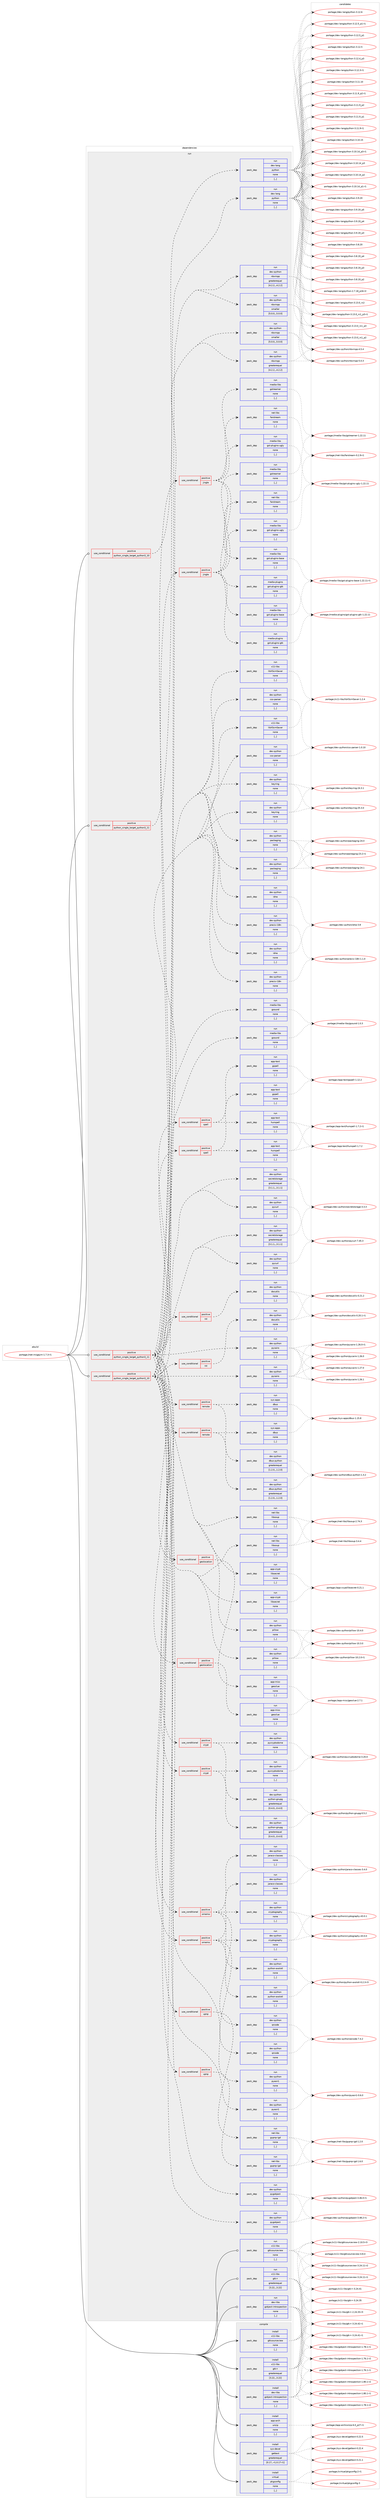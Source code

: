 digraph prolog {

# *************
# Graph options
# *************

newrank=true;
concentrate=true;
compound=true;
graph [rankdir=LR,fontname=Helvetica,fontsize=10,ranksep=1.5];#, ranksep=2.5, nodesep=0.2];
edge  [arrowhead=vee];
node  [fontname=Helvetica,fontsize=10];

# **********
# The ebuild
# **********

subgraph cluster_leftcol {
color=gray;
label=<<i>ebuild</i>>;
id [label="portage://net-im/gajim-1.7.3-r1", color=red, width=4, href="../net-im/gajim-1.7.3-r1.svg"];
}

# ****************
# The dependencies
# ****************

subgraph cluster_midcol {
color=gray;
label=<<i>dependencies</i>>;
subgraph cluster_compile {
fillcolor="#eeeeee";
style=filled;
label=<<i>compile</i>>;
subgraph pack631848 {
dependency864248 [label=<<TABLE BORDER="0" CELLBORDER="1" CELLSPACING="0" CELLPADDING="4" WIDTH="220"><TR><TD ROWSPAN="6" CELLPADDING="30">pack_dep</TD></TR><TR><TD WIDTH="110">install</TD></TR><TR><TD>app-arch</TD></TR><TR><TD>unzip</TD></TR><TR><TD>none</TD></TR><TR><TD>[,,]</TD></TR></TABLE>>, shape=none, color=blue];
}
id:e -> dependency864248:w [weight=20,style="solid",arrowhead="vee"];
subgraph pack631849 {
dependency864249 [label=<<TABLE BORDER="0" CELLBORDER="1" CELLSPACING="0" CELLPADDING="4" WIDTH="220"><TR><TD ROWSPAN="6" CELLPADDING="30">pack_dep</TD></TR><TR><TD WIDTH="110">install</TD></TR><TR><TD>dev-libs</TD></TR><TR><TD>gobject-introspection</TD></TR><TR><TD>none</TD></TR><TR><TD>[,,]</TD></TR></TABLE>>, shape=none, color=blue];
}
id:e -> dependency864249:w [weight=20,style="solid",arrowhead="vee"];
subgraph pack631850 {
dependency864250 [label=<<TABLE BORDER="0" CELLBORDER="1" CELLSPACING="0" CELLPADDING="4" WIDTH="220"><TR><TD ROWSPAN="6" CELLPADDING="30">pack_dep</TD></TR><TR><TD WIDTH="110">install</TD></TR><TR><TD>sys-devel</TD></TR><TR><TD>gettext</TD></TR><TR><TD>greaterequal</TD></TR><TR><TD>[0.17,,-r1,0.17-r1]</TD></TR></TABLE>>, shape=none, color=blue];
}
id:e -> dependency864250:w [weight=20,style="solid",arrowhead="vee"];
subgraph pack631851 {
dependency864251 [label=<<TABLE BORDER="0" CELLBORDER="1" CELLSPACING="0" CELLPADDING="4" WIDTH="220"><TR><TD ROWSPAN="6" CELLPADDING="30">pack_dep</TD></TR><TR><TD WIDTH="110">install</TD></TR><TR><TD>virtual</TD></TR><TR><TD>pkgconfig</TD></TR><TR><TD>none</TD></TR><TR><TD>[,,]</TD></TR></TABLE>>, shape=none, color=blue];
}
id:e -> dependency864251:w [weight=20,style="solid",arrowhead="vee"];
subgraph pack631852 {
dependency864252 [label=<<TABLE BORDER="0" CELLBORDER="1" CELLSPACING="0" CELLPADDING="4" WIDTH="220"><TR><TD ROWSPAN="6" CELLPADDING="30">pack_dep</TD></TR><TR><TD WIDTH="110">install</TD></TR><TR><TD>x11-libs</TD></TR><TR><TD>gtk+</TD></TR><TR><TD>greaterequal</TD></TR><TR><TD>[3.22,,,3.22]</TD></TR></TABLE>>, shape=none, color=blue];
}
id:e -> dependency864252:w [weight=20,style="solid",arrowhead="vee"];
subgraph pack631853 {
dependency864253 [label=<<TABLE BORDER="0" CELLBORDER="1" CELLSPACING="0" CELLPADDING="4" WIDTH="220"><TR><TD ROWSPAN="6" CELLPADDING="30">pack_dep</TD></TR><TR><TD WIDTH="110">install</TD></TR><TR><TD>x11-libs</TD></TR><TR><TD>gtksourceview</TD></TR><TR><TD>none</TD></TR><TR><TD>[,,]</TD></TR></TABLE>>, shape=none, color=blue];
}
id:e -> dependency864253:w [weight=20,style="solid",arrowhead="vee"];
}
subgraph cluster_compileandrun {
fillcolor="#eeeeee";
style=filled;
label=<<i>compile and run</i>>;
}
subgraph cluster_run {
fillcolor="#eeeeee";
style=filled;
label=<<i>run</i>>;
subgraph cond226034 {
dependency864254 [label=<<TABLE BORDER="0" CELLBORDER="1" CELLSPACING="0" CELLPADDING="4"><TR><TD ROWSPAN="3" CELLPADDING="10">use_conditional</TD></TR><TR><TD>positive</TD></TR><TR><TD>python_single_target_python3_10</TD></TR></TABLE>>, shape=none, color=red];
subgraph pack631854 {
dependency864255 [label=<<TABLE BORDER="0" CELLBORDER="1" CELLSPACING="0" CELLPADDING="4" WIDTH="220"><TR><TD ROWSPAN="6" CELLPADDING="30">pack_dep</TD></TR><TR><TD WIDTH="110">run</TD></TR><TR><TD>dev-lang</TD></TR><TR><TD>python</TD></TR><TR><TD>none</TD></TR><TR><TD>[,,]</TD></TR></TABLE>>, shape=none, color=blue];
}
dependency864254:e -> dependency864255:w [weight=20,style="dashed",arrowhead="vee"];
}
id:e -> dependency864254:w [weight=20,style="solid",arrowhead="odot"];
subgraph cond226035 {
dependency864256 [label=<<TABLE BORDER="0" CELLBORDER="1" CELLSPACING="0" CELLPADDING="4"><TR><TD ROWSPAN="3" CELLPADDING="10">use_conditional</TD></TR><TR><TD>positive</TD></TR><TR><TD>python_single_target_python3_10</TD></TR></TABLE>>, shape=none, color=red];
subgraph pack631855 {
dependency864257 [label=<<TABLE BORDER="0" CELLBORDER="1" CELLSPACING="0" CELLPADDING="4" WIDTH="220"><TR><TD ROWSPAN="6" CELLPADDING="30">pack_dep</TD></TR><TR><TD WIDTH="110">run</TD></TR><TR><TD>dev-python</TD></TR><TR><TD>idna</TD></TR><TR><TD>none</TD></TR><TR><TD>[,,]</TD></TR></TABLE>>, shape=none, color=blue];
}
dependency864256:e -> dependency864257:w [weight=20,style="dashed",arrowhead="vee"];
subgraph pack631856 {
dependency864258 [label=<<TABLE BORDER="0" CELLBORDER="1" CELLSPACING="0" CELLPADDING="4" WIDTH="220"><TR><TD ROWSPAN="6" CELLPADDING="30">pack_dep</TD></TR><TR><TD WIDTH="110">run</TD></TR><TR><TD>dev-python</TD></TR><TR><TD>nbxmpp</TD></TR><TR><TD>greaterequal</TD></TR><TR><TD>[4.2.2,,,4.2.2]</TD></TR></TABLE>>, shape=none, color=blue];
}
dependency864256:e -> dependency864258:w [weight=20,style="dashed",arrowhead="vee"];
subgraph pack631857 {
dependency864259 [label=<<TABLE BORDER="0" CELLBORDER="1" CELLSPACING="0" CELLPADDING="4" WIDTH="220"><TR><TD ROWSPAN="6" CELLPADDING="30">pack_dep</TD></TR><TR><TD WIDTH="110">run</TD></TR><TR><TD>dev-python</TD></TR><TR><TD>nbxmpp</TD></TR><TR><TD>smaller</TD></TR><TR><TD>[5.0.0,,,5.0.0]</TD></TR></TABLE>>, shape=none, color=blue];
}
dependency864256:e -> dependency864259:w [weight=20,style="dashed",arrowhead="vee"];
subgraph pack631858 {
dependency864260 [label=<<TABLE BORDER="0" CELLBORDER="1" CELLSPACING="0" CELLPADDING="4" WIDTH="220"><TR><TD ROWSPAN="6" CELLPADDING="30">pack_dep</TD></TR><TR><TD WIDTH="110">run</TD></TR><TR><TD>dev-python</TD></TR><TR><TD>precis-i18n</TD></TR><TR><TD>none</TD></TR><TR><TD>[,,]</TD></TR></TABLE>>, shape=none, color=blue];
}
dependency864256:e -> dependency864260:w [weight=20,style="dashed",arrowhead="vee"];
subgraph pack631859 {
dependency864261 [label=<<TABLE BORDER="0" CELLBORDER="1" CELLSPACING="0" CELLPADDING="4" WIDTH="220"><TR><TD ROWSPAN="6" CELLPADDING="30">pack_dep</TD></TR><TR><TD WIDTH="110">run</TD></TR><TR><TD>dev-python</TD></TR><TR><TD>pyasn1</TD></TR><TR><TD>none</TD></TR><TR><TD>[,,]</TD></TR></TABLE>>, shape=none, color=blue];
}
dependency864256:e -> dependency864261:w [weight=20,style="dashed",arrowhead="vee"];
subgraph pack631860 {
dependency864262 [label=<<TABLE BORDER="0" CELLBORDER="1" CELLSPACING="0" CELLPADDING="4" WIDTH="220"><TR><TD ROWSPAN="6" CELLPADDING="30">pack_dep</TD></TR><TR><TD WIDTH="110">run</TD></TR><TR><TD>dev-python</TD></TR><TR><TD>pycairo</TD></TR><TR><TD>none</TD></TR><TR><TD>[,,]</TD></TR></TABLE>>, shape=none, color=blue];
}
dependency864256:e -> dependency864262:w [weight=20,style="dashed",arrowhead="vee"];
subgraph pack631861 {
dependency864263 [label=<<TABLE BORDER="0" CELLBORDER="1" CELLSPACING="0" CELLPADDING="4" WIDTH="220"><TR><TD ROWSPAN="6" CELLPADDING="30">pack_dep</TD></TR><TR><TD WIDTH="110">run</TD></TR><TR><TD>dev-python</TD></TR><TR><TD>pycurl</TD></TR><TR><TD>none</TD></TR><TR><TD>[,,]</TD></TR></TABLE>>, shape=none, color=blue];
}
dependency864256:e -> dependency864263:w [weight=20,style="dashed",arrowhead="vee"];
subgraph pack631862 {
dependency864264 [label=<<TABLE BORDER="0" CELLBORDER="1" CELLSPACING="0" CELLPADDING="4" WIDTH="220"><TR><TD ROWSPAN="6" CELLPADDING="30">pack_dep</TD></TR><TR><TD WIDTH="110">run</TD></TR><TR><TD>dev-python</TD></TR><TR><TD>pygobject</TD></TR><TR><TD>none</TD></TR><TR><TD>[,,]</TD></TR></TABLE>>, shape=none, color=blue];
}
dependency864256:e -> dependency864264:w [weight=20,style="dashed",arrowhead="vee"];
subgraph pack631863 {
dependency864265 [label=<<TABLE BORDER="0" CELLBORDER="1" CELLSPACING="0" CELLPADDING="4" WIDTH="220"><TR><TD ROWSPAN="6" CELLPADDING="30">pack_dep</TD></TR><TR><TD WIDTH="110">run</TD></TR><TR><TD>x11-libs</TD></TR><TR><TD>libXScrnSaver</TD></TR><TR><TD>none</TD></TR><TR><TD>[,,]</TD></TR></TABLE>>, shape=none, color=blue];
}
dependency864256:e -> dependency864265:w [weight=20,style="dashed",arrowhead="vee"];
subgraph pack631864 {
dependency864266 [label=<<TABLE BORDER="0" CELLBORDER="1" CELLSPACING="0" CELLPADDING="4" WIDTH="220"><TR><TD ROWSPAN="6" CELLPADDING="30">pack_dep</TD></TR><TR><TD WIDTH="110">run</TD></TR><TR><TD>app-crypt</TD></TR><TR><TD>libsecret</TD></TR><TR><TD>none</TD></TR><TR><TD>[,,]</TD></TR></TABLE>>, shape=none, color=blue];
}
dependency864256:e -> dependency864266:w [weight=20,style="dashed",arrowhead="vee"];
subgraph pack631865 {
dependency864267 [label=<<TABLE BORDER="0" CELLBORDER="1" CELLSPACING="0" CELLPADDING="4" WIDTH="220"><TR><TD ROWSPAN="6" CELLPADDING="30">pack_dep</TD></TR><TR><TD WIDTH="110">run</TD></TR><TR><TD>dev-python</TD></TR><TR><TD>keyring</TD></TR><TR><TD>none</TD></TR><TR><TD>[,,]</TD></TR></TABLE>>, shape=none, color=blue];
}
dependency864256:e -> dependency864267:w [weight=20,style="dashed",arrowhead="vee"];
subgraph pack631866 {
dependency864268 [label=<<TABLE BORDER="0" CELLBORDER="1" CELLSPACING="0" CELLPADDING="4" WIDTH="220"><TR><TD ROWSPAN="6" CELLPADDING="30">pack_dep</TD></TR><TR><TD WIDTH="110">run</TD></TR><TR><TD>dev-python</TD></TR><TR><TD>secretstorage</TD></TR><TR><TD>greaterequal</TD></TR><TR><TD>[3.1.1,,,3.1.1]</TD></TR></TABLE>>, shape=none, color=blue];
}
dependency864256:e -> dependency864268:w [weight=20,style="dashed",arrowhead="vee"];
subgraph pack631867 {
dependency864269 [label=<<TABLE BORDER="0" CELLBORDER="1" CELLSPACING="0" CELLPADDING="4" WIDTH="220"><TR><TD ROWSPAN="6" CELLPADDING="30">pack_dep</TD></TR><TR><TD WIDTH="110">run</TD></TR><TR><TD>dev-python</TD></TR><TR><TD>css-parser</TD></TR><TR><TD>none</TD></TR><TR><TD>[,,]</TD></TR></TABLE>>, shape=none, color=blue];
}
dependency864256:e -> dependency864269:w [weight=20,style="dashed",arrowhead="vee"];
subgraph pack631868 {
dependency864270 [label=<<TABLE BORDER="0" CELLBORDER="1" CELLSPACING="0" CELLPADDING="4" WIDTH="220"><TR><TD ROWSPAN="6" CELLPADDING="30">pack_dep</TD></TR><TR><TD WIDTH="110">run</TD></TR><TR><TD>dev-python</TD></TR><TR><TD>packaging</TD></TR><TR><TD>none</TD></TR><TR><TD>[,,]</TD></TR></TABLE>>, shape=none, color=blue];
}
dependency864256:e -> dependency864270:w [weight=20,style="dashed",arrowhead="vee"];
subgraph pack631869 {
dependency864271 [label=<<TABLE BORDER="0" CELLBORDER="1" CELLSPACING="0" CELLPADDING="4" WIDTH="220"><TR><TD ROWSPAN="6" CELLPADDING="30">pack_dep</TD></TR><TR><TD WIDTH="110">run</TD></TR><TR><TD>net-libs</TD></TR><TR><TD>libsoup</TD></TR><TR><TD>none</TD></TR><TR><TD>[,,]</TD></TR></TABLE>>, shape=none, color=blue];
}
dependency864256:e -> dependency864271:w [weight=20,style="dashed",arrowhead="vee"];
subgraph pack631870 {
dependency864272 [label=<<TABLE BORDER="0" CELLBORDER="1" CELLSPACING="0" CELLPADDING="4" WIDTH="220"><TR><TD ROWSPAN="6" CELLPADDING="30">pack_dep</TD></TR><TR><TD WIDTH="110">run</TD></TR><TR><TD>media-libs</TD></TR><TR><TD>gsound</TD></TR><TR><TD>none</TD></TR><TR><TD>[,,]</TD></TR></TABLE>>, shape=none, color=blue];
}
dependency864256:e -> dependency864272:w [weight=20,style="dashed",arrowhead="vee"];
subgraph pack631871 {
dependency864273 [label=<<TABLE BORDER="0" CELLBORDER="1" CELLSPACING="0" CELLPADDING="4" WIDTH="220"><TR><TD ROWSPAN="6" CELLPADDING="30">pack_dep</TD></TR><TR><TD WIDTH="110">run</TD></TR><TR><TD>dev-python</TD></TR><TR><TD>pillow</TD></TR><TR><TD>none</TD></TR><TR><TD>[,,]</TD></TR></TABLE>>, shape=none, color=blue];
}
dependency864256:e -> dependency864273:w [weight=20,style="dashed",arrowhead="vee"];
subgraph cond226036 {
dependency864274 [label=<<TABLE BORDER="0" CELLBORDER="1" CELLSPACING="0" CELLPADDING="4"><TR><TD ROWSPAN="3" CELLPADDING="10">use_conditional</TD></TR><TR><TD>positive</TD></TR><TR><TD>crypt</TD></TR></TABLE>>, shape=none, color=red];
subgraph pack631872 {
dependency864275 [label=<<TABLE BORDER="0" CELLBORDER="1" CELLSPACING="0" CELLPADDING="4" WIDTH="220"><TR><TD ROWSPAN="6" CELLPADDING="30">pack_dep</TD></TR><TR><TD WIDTH="110">run</TD></TR><TR><TD>dev-python</TD></TR><TR><TD>pycryptodome</TD></TR><TR><TD>none</TD></TR><TR><TD>[,,]</TD></TR></TABLE>>, shape=none, color=blue];
}
dependency864274:e -> dependency864275:w [weight=20,style="dashed",arrowhead="vee"];
subgraph pack631873 {
dependency864276 [label=<<TABLE BORDER="0" CELLBORDER="1" CELLSPACING="0" CELLPADDING="4" WIDTH="220"><TR><TD ROWSPAN="6" CELLPADDING="30">pack_dep</TD></TR><TR><TD WIDTH="110">run</TD></TR><TR><TD>dev-python</TD></TR><TR><TD>python-gnupg</TD></TR><TR><TD>greaterequal</TD></TR><TR><TD>[0.4.0,,,0.4.0]</TD></TR></TABLE>>, shape=none, color=blue];
}
dependency864274:e -> dependency864276:w [weight=20,style="dashed",arrowhead="vee"];
}
dependency864256:e -> dependency864274:w [weight=20,style="dashed",arrowhead="vee"];
subgraph cond226037 {
dependency864277 [label=<<TABLE BORDER="0" CELLBORDER="1" CELLSPACING="0" CELLPADDING="4"><TR><TD ROWSPAN="3" CELLPADDING="10">use_conditional</TD></TR><TR><TD>positive</TD></TR><TR><TD>geolocation</TD></TR></TABLE>>, shape=none, color=red];
subgraph pack631874 {
dependency864278 [label=<<TABLE BORDER="0" CELLBORDER="1" CELLSPACING="0" CELLPADDING="4" WIDTH="220"><TR><TD ROWSPAN="6" CELLPADDING="30">pack_dep</TD></TR><TR><TD WIDTH="110">run</TD></TR><TR><TD>app-misc</TD></TR><TR><TD>geoclue</TD></TR><TR><TD>none</TD></TR><TR><TD>[,,]</TD></TR></TABLE>>, shape=none, color=blue];
}
dependency864277:e -> dependency864278:w [weight=20,style="dashed",arrowhead="vee"];
}
dependency864256:e -> dependency864277:w [weight=20,style="dashed",arrowhead="vee"];
subgraph cond226038 {
dependency864279 [label=<<TABLE BORDER="0" CELLBORDER="1" CELLSPACING="0" CELLPADDING="4"><TR><TD ROWSPAN="3" CELLPADDING="10">use_conditional</TD></TR><TR><TD>positive</TD></TR><TR><TD>jingle</TD></TR></TABLE>>, shape=none, color=red];
subgraph pack631875 {
dependency864280 [label=<<TABLE BORDER="0" CELLBORDER="1" CELLSPACING="0" CELLPADDING="4" WIDTH="220"><TR><TD ROWSPAN="6" CELLPADDING="30">pack_dep</TD></TR><TR><TD WIDTH="110">run</TD></TR><TR><TD>net-libs</TD></TR><TR><TD>farstream</TD></TR><TR><TD>none</TD></TR><TR><TD>[,,]</TD></TR></TABLE>>, shape=none, color=blue];
}
dependency864279:e -> dependency864280:w [weight=20,style="dashed",arrowhead="vee"];
subgraph pack631876 {
dependency864281 [label=<<TABLE BORDER="0" CELLBORDER="1" CELLSPACING="0" CELLPADDING="4" WIDTH="220"><TR><TD ROWSPAN="6" CELLPADDING="30">pack_dep</TD></TR><TR><TD WIDTH="110">run</TD></TR><TR><TD>media-libs</TD></TR><TR><TD>gstreamer</TD></TR><TR><TD>none</TD></TR><TR><TD>[,,]</TD></TR></TABLE>>, shape=none, color=blue];
}
dependency864279:e -> dependency864281:w [weight=20,style="dashed",arrowhead="vee"];
subgraph pack631877 {
dependency864282 [label=<<TABLE BORDER="0" CELLBORDER="1" CELLSPACING="0" CELLPADDING="4" WIDTH="220"><TR><TD ROWSPAN="6" CELLPADDING="30">pack_dep</TD></TR><TR><TD WIDTH="110">run</TD></TR><TR><TD>media-libs</TD></TR><TR><TD>gst-plugins-base</TD></TR><TR><TD>none</TD></TR><TR><TD>[,,]</TD></TR></TABLE>>, shape=none, color=blue];
}
dependency864279:e -> dependency864282:w [weight=20,style="dashed",arrowhead="vee"];
subgraph pack631878 {
dependency864283 [label=<<TABLE BORDER="0" CELLBORDER="1" CELLSPACING="0" CELLPADDING="4" WIDTH="220"><TR><TD ROWSPAN="6" CELLPADDING="30">pack_dep</TD></TR><TR><TD WIDTH="110">run</TD></TR><TR><TD>media-libs</TD></TR><TR><TD>gst-plugins-ugly</TD></TR><TR><TD>none</TD></TR><TR><TD>[,,]</TD></TR></TABLE>>, shape=none, color=blue];
}
dependency864279:e -> dependency864283:w [weight=20,style="dashed",arrowhead="vee"];
subgraph pack631879 {
dependency864284 [label=<<TABLE BORDER="0" CELLBORDER="1" CELLSPACING="0" CELLPADDING="4" WIDTH="220"><TR><TD ROWSPAN="6" CELLPADDING="30">pack_dep</TD></TR><TR><TD WIDTH="110">run</TD></TR><TR><TD>media-plugins</TD></TR><TR><TD>gst-plugins-gtk</TD></TR><TR><TD>none</TD></TR><TR><TD>[,,]</TD></TR></TABLE>>, shape=none, color=blue];
}
dependency864279:e -> dependency864284:w [weight=20,style="dashed",arrowhead="vee"];
}
dependency864256:e -> dependency864279:w [weight=20,style="dashed",arrowhead="vee"];
subgraph cond226039 {
dependency864285 [label=<<TABLE BORDER="0" CELLBORDER="1" CELLSPACING="0" CELLPADDING="4"><TR><TD ROWSPAN="3" CELLPADDING="10">use_conditional</TD></TR><TR><TD>positive</TD></TR><TR><TD>omemo</TD></TR></TABLE>>, shape=none, color=red];
subgraph pack631880 {
dependency864286 [label=<<TABLE BORDER="0" CELLBORDER="1" CELLSPACING="0" CELLPADDING="4" WIDTH="220"><TR><TD ROWSPAN="6" CELLPADDING="30">pack_dep</TD></TR><TR><TD WIDTH="110">run</TD></TR><TR><TD>dev-python</TD></TR><TR><TD>jaraco-classes</TD></TR><TR><TD>none</TD></TR><TR><TD>[,,]</TD></TR></TABLE>>, shape=none, color=blue];
}
dependency864285:e -> dependency864286:w [weight=20,style="dashed",arrowhead="vee"];
subgraph pack631881 {
dependency864287 [label=<<TABLE BORDER="0" CELLBORDER="1" CELLSPACING="0" CELLPADDING="4" WIDTH="220"><TR><TD ROWSPAN="6" CELLPADDING="30">pack_dep</TD></TR><TR><TD WIDTH="110">run</TD></TR><TR><TD>dev-python</TD></TR><TR><TD>python-axolotl</TD></TR><TR><TD>none</TD></TR><TR><TD>[,,]</TD></TR></TABLE>>, shape=none, color=blue];
}
dependency864285:e -> dependency864287:w [weight=20,style="dashed",arrowhead="vee"];
subgraph pack631882 {
dependency864288 [label=<<TABLE BORDER="0" CELLBORDER="1" CELLSPACING="0" CELLPADDING="4" WIDTH="220"><TR><TD ROWSPAN="6" CELLPADDING="30">pack_dep</TD></TR><TR><TD WIDTH="110">run</TD></TR><TR><TD>dev-python</TD></TR><TR><TD>qrcode</TD></TR><TR><TD>none</TD></TR><TR><TD>[,,]</TD></TR></TABLE>>, shape=none, color=blue];
}
dependency864285:e -> dependency864288:w [weight=20,style="dashed",arrowhead="vee"];
subgraph pack631883 {
dependency864289 [label=<<TABLE BORDER="0" CELLBORDER="1" CELLSPACING="0" CELLPADDING="4" WIDTH="220"><TR><TD ROWSPAN="6" CELLPADDING="30">pack_dep</TD></TR><TR><TD WIDTH="110">run</TD></TR><TR><TD>dev-python</TD></TR><TR><TD>cryptography</TD></TR><TR><TD>none</TD></TR><TR><TD>[,,]</TD></TR></TABLE>>, shape=none, color=blue];
}
dependency864285:e -> dependency864289:w [weight=20,style="dashed",arrowhead="vee"];
}
dependency864256:e -> dependency864285:w [weight=20,style="dashed",arrowhead="vee"];
subgraph cond226040 {
dependency864290 [label=<<TABLE BORDER="0" CELLBORDER="1" CELLSPACING="0" CELLPADDING="4"><TR><TD ROWSPAN="3" CELLPADDING="10">use_conditional</TD></TR><TR><TD>positive</TD></TR><TR><TD>remote</TD></TR></TABLE>>, shape=none, color=red];
subgraph pack631884 {
dependency864291 [label=<<TABLE BORDER="0" CELLBORDER="1" CELLSPACING="0" CELLPADDING="4" WIDTH="220"><TR><TD ROWSPAN="6" CELLPADDING="30">pack_dep</TD></TR><TR><TD WIDTH="110">run</TD></TR><TR><TD>dev-python</TD></TR><TR><TD>dbus-python</TD></TR><TR><TD>greaterequal</TD></TR><TR><TD>[1.2.0,,,1.2.0]</TD></TR></TABLE>>, shape=none, color=blue];
}
dependency864290:e -> dependency864291:w [weight=20,style="dashed",arrowhead="vee"];
subgraph pack631885 {
dependency864292 [label=<<TABLE BORDER="0" CELLBORDER="1" CELLSPACING="0" CELLPADDING="4" WIDTH="220"><TR><TD ROWSPAN="6" CELLPADDING="30">pack_dep</TD></TR><TR><TD WIDTH="110">run</TD></TR><TR><TD>sys-apps</TD></TR><TR><TD>dbus</TD></TR><TR><TD>none</TD></TR><TR><TD>[,,]</TD></TR></TABLE>>, shape=none, color=blue];
}
dependency864290:e -> dependency864292:w [weight=20,style="dashed",arrowhead="vee"];
}
dependency864256:e -> dependency864290:w [weight=20,style="dashed",arrowhead="vee"];
subgraph cond226041 {
dependency864293 [label=<<TABLE BORDER="0" CELLBORDER="1" CELLSPACING="0" CELLPADDING="4"><TR><TD ROWSPAN="3" CELLPADDING="10">use_conditional</TD></TR><TR><TD>positive</TD></TR><TR><TD>rst</TD></TR></TABLE>>, shape=none, color=red];
subgraph pack631886 {
dependency864294 [label=<<TABLE BORDER="0" CELLBORDER="1" CELLSPACING="0" CELLPADDING="4" WIDTH="220"><TR><TD ROWSPAN="6" CELLPADDING="30">pack_dep</TD></TR><TR><TD WIDTH="110">run</TD></TR><TR><TD>dev-python</TD></TR><TR><TD>docutils</TD></TR><TR><TD>none</TD></TR><TR><TD>[,,]</TD></TR></TABLE>>, shape=none, color=blue];
}
dependency864293:e -> dependency864294:w [weight=20,style="dashed",arrowhead="vee"];
}
dependency864256:e -> dependency864293:w [weight=20,style="dashed",arrowhead="vee"];
subgraph cond226042 {
dependency864295 [label=<<TABLE BORDER="0" CELLBORDER="1" CELLSPACING="0" CELLPADDING="4"><TR><TD ROWSPAN="3" CELLPADDING="10">use_conditional</TD></TR><TR><TD>positive</TD></TR><TR><TD>spell</TD></TR></TABLE>>, shape=none, color=red];
subgraph pack631887 {
dependency864296 [label=<<TABLE BORDER="0" CELLBORDER="1" CELLSPACING="0" CELLPADDING="4" WIDTH="220"><TR><TD ROWSPAN="6" CELLPADDING="30">pack_dep</TD></TR><TR><TD WIDTH="110">run</TD></TR><TR><TD>app-text</TD></TR><TR><TD>gspell</TD></TR><TR><TD>none</TD></TR><TR><TD>[,,]</TD></TR></TABLE>>, shape=none, color=blue];
}
dependency864295:e -> dependency864296:w [weight=20,style="dashed",arrowhead="vee"];
subgraph pack631888 {
dependency864297 [label=<<TABLE BORDER="0" CELLBORDER="1" CELLSPACING="0" CELLPADDING="4" WIDTH="220"><TR><TD ROWSPAN="6" CELLPADDING="30">pack_dep</TD></TR><TR><TD WIDTH="110">run</TD></TR><TR><TD>app-text</TD></TR><TR><TD>hunspell</TD></TR><TR><TD>none</TD></TR><TR><TD>[,,]</TD></TR></TABLE>>, shape=none, color=blue];
}
dependency864295:e -> dependency864297:w [weight=20,style="dashed",arrowhead="vee"];
}
dependency864256:e -> dependency864295:w [weight=20,style="dashed",arrowhead="vee"];
subgraph cond226043 {
dependency864298 [label=<<TABLE BORDER="0" CELLBORDER="1" CELLSPACING="0" CELLPADDING="4"><TR><TD ROWSPAN="3" CELLPADDING="10">use_conditional</TD></TR><TR><TD>positive</TD></TR><TR><TD>upnp</TD></TR></TABLE>>, shape=none, color=red];
subgraph pack631889 {
dependency864299 [label=<<TABLE BORDER="0" CELLBORDER="1" CELLSPACING="0" CELLPADDING="4" WIDTH="220"><TR><TD ROWSPAN="6" CELLPADDING="30">pack_dep</TD></TR><TR><TD WIDTH="110">run</TD></TR><TR><TD>net-libs</TD></TR><TR><TD>gupnp-igd</TD></TR><TR><TD>none</TD></TR><TR><TD>[,,]</TD></TR></TABLE>>, shape=none, color=blue];
}
dependency864298:e -> dependency864299:w [weight=20,style="dashed",arrowhead="vee"];
}
dependency864256:e -> dependency864298:w [weight=20,style="dashed",arrowhead="vee"];
}
id:e -> dependency864256:w [weight=20,style="solid",arrowhead="odot"];
subgraph cond226044 {
dependency864300 [label=<<TABLE BORDER="0" CELLBORDER="1" CELLSPACING="0" CELLPADDING="4"><TR><TD ROWSPAN="3" CELLPADDING="10">use_conditional</TD></TR><TR><TD>positive</TD></TR><TR><TD>python_single_target_python3_11</TD></TR></TABLE>>, shape=none, color=red];
subgraph pack631890 {
dependency864301 [label=<<TABLE BORDER="0" CELLBORDER="1" CELLSPACING="0" CELLPADDING="4" WIDTH="220"><TR><TD ROWSPAN="6" CELLPADDING="30">pack_dep</TD></TR><TR><TD WIDTH="110">run</TD></TR><TR><TD>dev-lang</TD></TR><TR><TD>python</TD></TR><TR><TD>none</TD></TR><TR><TD>[,,]</TD></TR></TABLE>>, shape=none, color=blue];
}
dependency864300:e -> dependency864301:w [weight=20,style="dashed",arrowhead="vee"];
}
id:e -> dependency864300:w [weight=20,style="solid",arrowhead="odot"];
subgraph cond226045 {
dependency864302 [label=<<TABLE BORDER="0" CELLBORDER="1" CELLSPACING="0" CELLPADDING="4"><TR><TD ROWSPAN="3" CELLPADDING="10">use_conditional</TD></TR><TR><TD>positive</TD></TR><TR><TD>python_single_target_python3_11</TD></TR></TABLE>>, shape=none, color=red];
subgraph pack631891 {
dependency864303 [label=<<TABLE BORDER="0" CELLBORDER="1" CELLSPACING="0" CELLPADDING="4" WIDTH="220"><TR><TD ROWSPAN="6" CELLPADDING="30">pack_dep</TD></TR><TR><TD WIDTH="110">run</TD></TR><TR><TD>dev-python</TD></TR><TR><TD>idna</TD></TR><TR><TD>none</TD></TR><TR><TD>[,,]</TD></TR></TABLE>>, shape=none, color=blue];
}
dependency864302:e -> dependency864303:w [weight=20,style="dashed",arrowhead="vee"];
subgraph pack631892 {
dependency864304 [label=<<TABLE BORDER="0" CELLBORDER="1" CELLSPACING="0" CELLPADDING="4" WIDTH="220"><TR><TD ROWSPAN="6" CELLPADDING="30">pack_dep</TD></TR><TR><TD WIDTH="110">run</TD></TR><TR><TD>dev-python</TD></TR><TR><TD>nbxmpp</TD></TR><TR><TD>greaterequal</TD></TR><TR><TD>[4.2.2,,,4.2.2]</TD></TR></TABLE>>, shape=none, color=blue];
}
dependency864302:e -> dependency864304:w [weight=20,style="dashed",arrowhead="vee"];
subgraph pack631893 {
dependency864305 [label=<<TABLE BORDER="0" CELLBORDER="1" CELLSPACING="0" CELLPADDING="4" WIDTH="220"><TR><TD ROWSPAN="6" CELLPADDING="30">pack_dep</TD></TR><TR><TD WIDTH="110">run</TD></TR><TR><TD>dev-python</TD></TR><TR><TD>nbxmpp</TD></TR><TR><TD>smaller</TD></TR><TR><TD>[5.0.0,,,5.0.0]</TD></TR></TABLE>>, shape=none, color=blue];
}
dependency864302:e -> dependency864305:w [weight=20,style="dashed",arrowhead="vee"];
subgraph pack631894 {
dependency864306 [label=<<TABLE BORDER="0" CELLBORDER="1" CELLSPACING="0" CELLPADDING="4" WIDTH="220"><TR><TD ROWSPAN="6" CELLPADDING="30">pack_dep</TD></TR><TR><TD WIDTH="110">run</TD></TR><TR><TD>dev-python</TD></TR><TR><TD>precis-i18n</TD></TR><TR><TD>none</TD></TR><TR><TD>[,,]</TD></TR></TABLE>>, shape=none, color=blue];
}
dependency864302:e -> dependency864306:w [weight=20,style="dashed",arrowhead="vee"];
subgraph pack631895 {
dependency864307 [label=<<TABLE BORDER="0" CELLBORDER="1" CELLSPACING="0" CELLPADDING="4" WIDTH="220"><TR><TD ROWSPAN="6" CELLPADDING="30">pack_dep</TD></TR><TR><TD WIDTH="110">run</TD></TR><TR><TD>dev-python</TD></TR><TR><TD>pyasn1</TD></TR><TR><TD>none</TD></TR><TR><TD>[,,]</TD></TR></TABLE>>, shape=none, color=blue];
}
dependency864302:e -> dependency864307:w [weight=20,style="dashed",arrowhead="vee"];
subgraph pack631896 {
dependency864308 [label=<<TABLE BORDER="0" CELLBORDER="1" CELLSPACING="0" CELLPADDING="4" WIDTH="220"><TR><TD ROWSPAN="6" CELLPADDING="30">pack_dep</TD></TR><TR><TD WIDTH="110">run</TD></TR><TR><TD>dev-python</TD></TR><TR><TD>pycairo</TD></TR><TR><TD>none</TD></TR><TR><TD>[,,]</TD></TR></TABLE>>, shape=none, color=blue];
}
dependency864302:e -> dependency864308:w [weight=20,style="dashed",arrowhead="vee"];
subgraph pack631897 {
dependency864309 [label=<<TABLE BORDER="0" CELLBORDER="1" CELLSPACING="0" CELLPADDING="4" WIDTH="220"><TR><TD ROWSPAN="6" CELLPADDING="30">pack_dep</TD></TR><TR><TD WIDTH="110">run</TD></TR><TR><TD>dev-python</TD></TR><TR><TD>pycurl</TD></TR><TR><TD>none</TD></TR><TR><TD>[,,]</TD></TR></TABLE>>, shape=none, color=blue];
}
dependency864302:e -> dependency864309:w [weight=20,style="dashed",arrowhead="vee"];
subgraph pack631898 {
dependency864310 [label=<<TABLE BORDER="0" CELLBORDER="1" CELLSPACING="0" CELLPADDING="4" WIDTH="220"><TR><TD ROWSPAN="6" CELLPADDING="30">pack_dep</TD></TR><TR><TD WIDTH="110">run</TD></TR><TR><TD>dev-python</TD></TR><TR><TD>pygobject</TD></TR><TR><TD>none</TD></TR><TR><TD>[,,]</TD></TR></TABLE>>, shape=none, color=blue];
}
dependency864302:e -> dependency864310:w [weight=20,style="dashed",arrowhead="vee"];
subgraph pack631899 {
dependency864311 [label=<<TABLE BORDER="0" CELLBORDER="1" CELLSPACING="0" CELLPADDING="4" WIDTH="220"><TR><TD ROWSPAN="6" CELLPADDING="30">pack_dep</TD></TR><TR><TD WIDTH="110">run</TD></TR><TR><TD>x11-libs</TD></TR><TR><TD>libXScrnSaver</TD></TR><TR><TD>none</TD></TR><TR><TD>[,,]</TD></TR></TABLE>>, shape=none, color=blue];
}
dependency864302:e -> dependency864311:w [weight=20,style="dashed",arrowhead="vee"];
subgraph pack631900 {
dependency864312 [label=<<TABLE BORDER="0" CELLBORDER="1" CELLSPACING="0" CELLPADDING="4" WIDTH="220"><TR><TD ROWSPAN="6" CELLPADDING="30">pack_dep</TD></TR><TR><TD WIDTH="110">run</TD></TR><TR><TD>app-crypt</TD></TR><TR><TD>libsecret</TD></TR><TR><TD>none</TD></TR><TR><TD>[,,]</TD></TR></TABLE>>, shape=none, color=blue];
}
dependency864302:e -> dependency864312:w [weight=20,style="dashed",arrowhead="vee"];
subgraph pack631901 {
dependency864313 [label=<<TABLE BORDER="0" CELLBORDER="1" CELLSPACING="0" CELLPADDING="4" WIDTH="220"><TR><TD ROWSPAN="6" CELLPADDING="30">pack_dep</TD></TR><TR><TD WIDTH="110">run</TD></TR><TR><TD>dev-python</TD></TR><TR><TD>keyring</TD></TR><TR><TD>none</TD></TR><TR><TD>[,,]</TD></TR></TABLE>>, shape=none, color=blue];
}
dependency864302:e -> dependency864313:w [weight=20,style="dashed",arrowhead="vee"];
subgraph pack631902 {
dependency864314 [label=<<TABLE BORDER="0" CELLBORDER="1" CELLSPACING="0" CELLPADDING="4" WIDTH="220"><TR><TD ROWSPAN="6" CELLPADDING="30">pack_dep</TD></TR><TR><TD WIDTH="110">run</TD></TR><TR><TD>dev-python</TD></TR><TR><TD>secretstorage</TD></TR><TR><TD>greaterequal</TD></TR><TR><TD>[3.1.1,,,3.1.1]</TD></TR></TABLE>>, shape=none, color=blue];
}
dependency864302:e -> dependency864314:w [weight=20,style="dashed",arrowhead="vee"];
subgraph pack631903 {
dependency864315 [label=<<TABLE BORDER="0" CELLBORDER="1" CELLSPACING="0" CELLPADDING="4" WIDTH="220"><TR><TD ROWSPAN="6" CELLPADDING="30">pack_dep</TD></TR><TR><TD WIDTH="110">run</TD></TR><TR><TD>dev-python</TD></TR><TR><TD>css-parser</TD></TR><TR><TD>none</TD></TR><TR><TD>[,,]</TD></TR></TABLE>>, shape=none, color=blue];
}
dependency864302:e -> dependency864315:w [weight=20,style="dashed",arrowhead="vee"];
subgraph pack631904 {
dependency864316 [label=<<TABLE BORDER="0" CELLBORDER="1" CELLSPACING="0" CELLPADDING="4" WIDTH="220"><TR><TD ROWSPAN="6" CELLPADDING="30">pack_dep</TD></TR><TR><TD WIDTH="110">run</TD></TR><TR><TD>dev-python</TD></TR><TR><TD>packaging</TD></TR><TR><TD>none</TD></TR><TR><TD>[,,]</TD></TR></TABLE>>, shape=none, color=blue];
}
dependency864302:e -> dependency864316:w [weight=20,style="dashed",arrowhead="vee"];
subgraph pack631905 {
dependency864317 [label=<<TABLE BORDER="0" CELLBORDER="1" CELLSPACING="0" CELLPADDING="4" WIDTH="220"><TR><TD ROWSPAN="6" CELLPADDING="30">pack_dep</TD></TR><TR><TD WIDTH="110">run</TD></TR><TR><TD>net-libs</TD></TR><TR><TD>libsoup</TD></TR><TR><TD>none</TD></TR><TR><TD>[,,]</TD></TR></TABLE>>, shape=none, color=blue];
}
dependency864302:e -> dependency864317:w [weight=20,style="dashed",arrowhead="vee"];
subgraph pack631906 {
dependency864318 [label=<<TABLE BORDER="0" CELLBORDER="1" CELLSPACING="0" CELLPADDING="4" WIDTH="220"><TR><TD ROWSPAN="6" CELLPADDING="30">pack_dep</TD></TR><TR><TD WIDTH="110">run</TD></TR><TR><TD>media-libs</TD></TR><TR><TD>gsound</TD></TR><TR><TD>none</TD></TR><TR><TD>[,,]</TD></TR></TABLE>>, shape=none, color=blue];
}
dependency864302:e -> dependency864318:w [weight=20,style="dashed",arrowhead="vee"];
subgraph pack631907 {
dependency864319 [label=<<TABLE BORDER="0" CELLBORDER="1" CELLSPACING="0" CELLPADDING="4" WIDTH="220"><TR><TD ROWSPAN="6" CELLPADDING="30">pack_dep</TD></TR><TR><TD WIDTH="110">run</TD></TR><TR><TD>dev-python</TD></TR><TR><TD>pillow</TD></TR><TR><TD>none</TD></TR><TR><TD>[,,]</TD></TR></TABLE>>, shape=none, color=blue];
}
dependency864302:e -> dependency864319:w [weight=20,style="dashed",arrowhead="vee"];
subgraph cond226046 {
dependency864320 [label=<<TABLE BORDER="0" CELLBORDER="1" CELLSPACING="0" CELLPADDING="4"><TR><TD ROWSPAN="3" CELLPADDING="10">use_conditional</TD></TR><TR><TD>positive</TD></TR><TR><TD>crypt</TD></TR></TABLE>>, shape=none, color=red];
subgraph pack631908 {
dependency864321 [label=<<TABLE BORDER="0" CELLBORDER="1" CELLSPACING="0" CELLPADDING="4" WIDTH="220"><TR><TD ROWSPAN="6" CELLPADDING="30">pack_dep</TD></TR><TR><TD WIDTH="110">run</TD></TR><TR><TD>dev-python</TD></TR><TR><TD>pycryptodome</TD></TR><TR><TD>none</TD></TR><TR><TD>[,,]</TD></TR></TABLE>>, shape=none, color=blue];
}
dependency864320:e -> dependency864321:w [weight=20,style="dashed",arrowhead="vee"];
subgraph pack631909 {
dependency864322 [label=<<TABLE BORDER="0" CELLBORDER="1" CELLSPACING="0" CELLPADDING="4" WIDTH="220"><TR><TD ROWSPAN="6" CELLPADDING="30">pack_dep</TD></TR><TR><TD WIDTH="110">run</TD></TR><TR><TD>dev-python</TD></TR><TR><TD>python-gnupg</TD></TR><TR><TD>greaterequal</TD></TR><TR><TD>[0.4.0,,,0.4.0]</TD></TR></TABLE>>, shape=none, color=blue];
}
dependency864320:e -> dependency864322:w [weight=20,style="dashed",arrowhead="vee"];
}
dependency864302:e -> dependency864320:w [weight=20,style="dashed",arrowhead="vee"];
subgraph cond226047 {
dependency864323 [label=<<TABLE BORDER="0" CELLBORDER="1" CELLSPACING="0" CELLPADDING="4"><TR><TD ROWSPAN="3" CELLPADDING="10">use_conditional</TD></TR><TR><TD>positive</TD></TR><TR><TD>geolocation</TD></TR></TABLE>>, shape=none, color=red];
subgraph pack631910 {
dependency864324 [label=<<TABLE BORDER="0" CELLBORDER="1" CELLSPACING="0" CELLPADDING="4" WIDTH="220"><TR><TD ROWSPAN="6" CELLPADDING="30">pack_dep</TD></TR><TR><TD WIDTH="110">run</TD></TR><TR><TD>app-misc</TD></TR><TR><TD>geoclue</TD></TR><TR><TD>none</TD></TR><TR><TD>[,,]</TD></TR></TABLE>>, shape=none, color=blue];
}
dependency864323:e -> dependency864324:w [weight=20,style="dashed",arrowhead="vee"];
}
dependency864302:e -> dependency864323:w [weight=20,style="dashed",arrowhead="vee"];
subgraph cond226048 {
dependency864325 [label=<<TABLE BORDER="0" CELLBORDER="1" CELLSPACING="0" CELLPADDING="4"><TR><TD ROWSPAN="3" CELLPADDING="10">use_conditional</TD></TR><TR><TD>positive</TD></TR><TR><TD>jingle</TD></TR></TABLE>>, shape=none, color=red];
subgraph pack631911 {
dependency864326 [label=<<TABLE BORDER="0" CELLBORDER="1" CELLSPACING="0" CELLPADDING="4" WIDTH="220"><TR><TD ROWSPAN="6" CELLPADDING="30">pack_dep</TD></TR><TR><TD WIDTH="110">run</TD></TR><TR><TD>net-libs</TD></TR><TR><TD>farstream</TD></TR><TR><TD>none</TD></TR><TR><TD>[,,]</TD></TR></TABLE>>, shape=none, color=blue];
}
dependency864325:e -> dependency864326:w [weight=20,style="dashed",arrowhead="vee"];
subgraph pack631912 {
dependency864327 [label=<<TABLE BORDER="0" CELLBORDER="1" CELLSPACING="0" CELLPADDING="4" WIDTH="220"><TR><TD ROWSPAN="6" CELLPADDING="30">pack_dep</TD></TR><TR><TD WIDTH="110">run</TD></TR><TR><TD>media-libs</TD></TR><TR><TD>gstreamer</TD></TR><TR><TD>none</TD></TR><TR><TD>[,,]</TD></TR></TABLE>>, shape=none, color=blue];
}
dependency864325:e -> dependency864327:w [weight=20,style="dashed",arrowhead="vee"];
subgraph pack631913 {
dependency864328 [label=<<TABLE BORDER="0" CELLBORDER="1" CELLSPACING="0" CELLPADDING="4" WIDTH="220"><TR><TD ROWSPAN="6" CELLPADDING="30">pack_dep</TD></TR><TR><TD WIDTH="110">run</TD></TR><TR><TD>media-libs</TD></TR><TR><TD>gst-plugins-base</TD></TR><TR><TD>none</TD></TR><TR><TD>[,,]</TD></TR></TABLE>>, shape=none, color=blue];
}
dependency864325:e -> dependency864328:w [weight=20,style="dashed",arrowhead="vee"];
subgraph pack631914 {
dependency864329 [label=<<TABLE BORDER="0" CELLBORDER="1" CELLSPACING="0" CELLPADDING="4" WIDTH="220"><TR><TD ROWSPAN="6" CELLPADDING="30">pack_dep</TD></TR><TR><TD WIDTH="110">run</TD></TR><TR><TD>media-libs</TD></TR><TR><TD>gst-plugins-ugly</TD></TR><TR><TD>none</TD></TR><TR><TD>[,,]</TD></TR></TABLE>>, shape=none, color=blue];
}
dependency864325:e -> dependency864329:w [weight=20,style="dashed",arrowhead="vee"];
subgraph pack631915 {
dependency864330 [label=<<TABLE BORDER="0" CELLBORDER="1" CELLSPACING="0" CELLPADDING="4" WIDTH="220"><TR><TD ROWSPAN="6" CELLPADDING="30">pack_dep</TD></TR><TR><TD WIDTH="110">run</TD></TR><TR><TD>media-plugins</TD></TR><TR><TD>gst-plugins-gtk</TD></TR><TR><TD>none</TD></TR><TR><TD>[,,]</TD></TR></TABLE>>, shape=none, color=blue];
}
dependency864325:e -> dependency864330:w [weight=20,style="dashed",arrowhead="vee"];
}
dependency864302:e -> dependency864325:w [weight=20,style="dashed",arrowhead="vee"];
subgraph cond226049 {
dependency864331 [label=<<TABLE BORDER="0" CELLBORDER="1" CELLSPACING="0" CELLPADDING="4"><TR><TD ROWSPAN="3" CELLPADDING="10">use_conditional</TD></TR><TR><TD>positive</TD></TR><TR><TD>omemo</TD></TR></TABLE>>, shape=none, color=red];
subgraph pack631916 {
dependency864332 [label=<<TABLE BORDER="0" CELLBORDER="1" CELLSPACING="0" CELLPADDING="4" WIDTH="220"><TR><TD ROWSPAN="6" CELLPADDING="30">pack_dep</TD></TR><TR><TD WIDTH="110">run</TD></TR><TR><TD>dev-python</TD></TR><TR><TD>jaraco-classes</TD></TR><TR><TD>none</TD></TR><TR><TD>[,,]</TD></TR></TABLE>>, shape=none, color=blue];
}
dependency864331:e -> dependency864332:w [weight=20,style="dashed",arrowhead="vee"];
subgraph pack631917 {
dependency864333 [label=<<TABLE BORDER="0" CELLBORDER="1" CELLSPACING="0" CELLPADDING="4" WIDTH="220"><TR><TD ROWSPAN="6" CELLPADDING="30">pack_dep</TD></TR><TR><TD WIDTH="110">run</TD></TR><TR><TD>dev-python</TD></TR><TR><TD>python-axolotl</TD></TR><TR><TD>none</TD></TR><TR><TD>[,,]</TD></TR></TABLE>>, shape=none, color=blue];
}
dependency864331:e -> dependency864333:w [weight=20,style="dashed",arrowhead="vee"];
subgraph pack631918 {
dependency864334 [label=<<TABLE BORDER="0" CELLBORDER="1" CELLSPACING="0" CELLPADDING="4" WIDTH="220"><TR><TD ROWSPAN="6" CELLPADDING="30">pack_dep</TD></TR><TR><TD WIDTH="110">run</TD></TR><TR><TD>dev-python</TD></TR><TR><TD>qrcode</TD></TR><TR><TD>none</TD></TR><TR><TD>[,,]</TD></TR></TABLE>>, shape=none, color=blue];
}
dependency864331:e -> dependency864334:w [weight=20,style="dashed",arrowhead="vee"];
subgraph pack631919 {
dependency864335 [label=<<TABLE BORDER="0" CELLBORDER="1" CELLSPACING="0" CELLPADDING="4" WIDTH="220"><TR><TD ROWSPAN="6" CELLPADDING="30">pack_dep</TD></TR><TR><TD WIDTH="110">run</TD></TR><TR><TD>dev-python</TD></TR><TR><TD>cryptography</TD></TR><TR><TD>none</TD></TR><TR><TD>[,,]</TD></TR></TABLE>>, shape=none, color=blue];
}
dependency864331:e -> dependency864335:w [weight=20,style="dashed",arrowhead="vee"];
}
dependency864302:e -> dependency864331:w [weight=20,style="dashed",arrowhead="vee"];
subgraph cond226050 {
dependency864336 [label=<<TABLE BORDER="0" CELLBORDER="1" CELLSPACING="0" CELLPADDING="4"><TR><TD ROWSPAN="3" CELLPADDING="10">use_conditional</TD></TR><TR><TD>positive</TD></TR><TR><TD>remote</TD></TR></TABLE>>, shape=none, color=red];
subgraph pack631920 {
dependency864337 [label=<<TABLE BORDER="0" CELLBORDER="1" CELLSPACING="0" CELLPADDING="4" WIDTH="220"><TR><TD ROWSPAN="6" CELLPADDING="30">pack_dep</TD></TR><TR><TD WIDTH="110">run</TD></TR><TR><TD>dev-python</TD></TR><TR><TD>dbus-python</TD></TR><TR><TD>greaterequal</TD></TR><TR><TD>[1.2.0,,,1.2.0]</TD></TR></TABLE>>, shape=none, color=blue];
}
dependency864336:e -> dependency864337:w [weight=20,style="dashed",arrowhead="vee"];
subgraph pack631921 {
dependency864338 [label=<<TABLE BORDER="0" CELLBORDER="1" CELLSPACING="0" CELLPADDING="4" WIDTH="220"><TR><TD ROWSPAN="6" CELLPADDING="30">pack_dep</TD></TR><TR><TD WIDTH="110">run</TD></TR><TR><TD>sys-apps</TD></TR><TR><TD>dbus</TD></TR><TR><TD>none</TD></TR><TR><TD>[,,]</TD></TR></TABLE>>, shape=none, color=blue];
}
dependency864336:e -> dependency864338:w [weight=20,style="dashed",arrowhead="vee"];
}
dependency864302:e -> dependency864336:w [weight=20,style="dashed",arrowhead="vee"];
subgraph cond226051 {
dependency864339 [label=<<TABLE BORDER="0" CELLBORDER="1" CELLSPACING="0" CELLPADDING="4"><TR><TD ROWSPAN="3" CELLPADDING="10">use_conditional</TD></TR><TR><TD>positive</TD></TR><TR><TD>rst</TD></TR></TABLE>>, shape=none, color=red];
subgraph pack631922 {
dependency864340 [label=<<TABLE BORDER="0" CELLBORDER="1" CELLSPACING="0" CELLPADDING="4" WIDTH="220"><TR><TD ROWSPAN="6" CELLPADDING="30">pack_dep</TD></TR><TR><TD WIDTH="110">run</TD></TR><TR><TD>dev-python</TD></TR><TR><TD>docutils</TD></TR><TR><TD>none</TD></TR><TR><TD>[,,]</TD></TR></TABLE>>, shape=none, color=blue];
}
dependency864339:e -> dependency864340:w [weight=20,style="dashed",arrowhead="vee"];
}
dependency864302:e -> dependency864339:w [weight=20,style="dashed",arrowhead="vee"];
subgraph cond226052 {
dependency864341 [label=<<TABLE BORDER="0" CELLBORDER="1" CELLSPACING="0" CELLPADDING="4"><TR><TD ROWSPAN="3" CELLPADDING="10">use_conditional</TD></TR><TR><TD>positive</TD></TR><TR><TD>spell</TD></TR></TABLE>>, shape=none, color=red];
subgraph pack631923 {
dependency864342 [label=<<TABLE BORDER="0" CELLBORDER="1" CELLSPACING="0" CELLPADDING="4" WIDTH="220"><TR><TD ROWSPAN="6" CELLPADDING="30">pack_dep</TD></TR><TR><TD WIDTH="110">run</TD></TR><TR><TD>app-text</TD></TR><TR><TD>gspell</TD></TR><TR><TD>none</TD></TR><TR><TD>[,,]</TD></TR></TABLE>>, shape=none, color=blue];
}
dependency864341:e -> dependency864342:w [weight=20,style="dashed",arrowhead="vee"];
subgraph pack631924 {
dependency864343 [label=<<TABLE BORDER="0" CELLBORDER="1" CELLSPACING="0" CELLPADDING="4" WIDTH="220"><TR><TD ROWSPAN="6" CELLPADDING="30">pack_dep</TD></TR><TR><TD WIDTH="110">run</TD></TR><TR><TD>app-text</TD></TR><TR><TD>hunspell</TD></TR><TR><TD>none</TD></TR><TR><TD>[,,]</TD></TR></TABLE>>, shape=none, color=blue];
}
dependency864341:e -> dependency864343:w [weight=20,style="dashed",arrowhead="vee"];
}
dependency864302:e -> dependency864341:w [weight=20,style="dashed",arrowhead="vee"];
subgraph cond226053 {
dependency864344 [label=<<TABLE BORDER="0" CELLBORDER="1" CELLSPACING="0" CELLPADDING="4"><TR><TD ROWSPAN="3" CELLPADDING="10">use_conditional</TD></TR><TR><TD>positive</TD></TR><TR><TD>upnp</TD></TR></TABLE>>, shape=none, color=red];
subgraph pack631925 {
dependency864345 [label=<<TABLE BORDER="0" CELLBORDER="1" CELLSPACING="0" CELLPADDING="4" WIDTH="220"><TR><TD ROWSPAN="6" CELLPADDING="30">pack_dep</TD></TR><TR><TD WIDTH="110">run</TD></TR><TR><TD>net-libs</TD></TR><TR><TD>gupnp-igd</TD></TR><TR><TD>none</TD></TR><TR><TD>[,,]</TD></TR></TABLE>>, shape=none, color=blue];
}
dependency864344:e -> dependency864345:w [weight=20,style="dashed",arrowhead="vee"];
}
dependency864302:e -> dependency864344:w [weight=20,style="dashed",arrowhead="vee"];
}
id:e -> dependency864302:w [weight=20,style="solid",arrowhead="odot"];
subgraph pack631926 {
dependency864346 [label=<<TABLE BORDER="0" CELLBORDER="1" CELLSPACING="0" CELLPADDING="4" WIDTH="220"><TR><TD ROWSPAN="6" CELLPADDING="30">pack_dep</TD></TR><TR><TD WIDTH="110">run</TD></TR><TR><TD>dev-libs</TD></TR><TR><TD>gobject-introspection</TD></TR><TR><TD>none</TD></TR><TR><TD>[,,]</TD></TR></TABLE>>, shape=none, color=blue];
}
id:e -> dependency864346:w [weight=20,style="solid",arrowhead="odot"];
subgraph pack631927 {
dependency864347 [label=<<TABLE BORDER="0" CELLBORDER="1" CELLSPACING="0" CELLPADDING="4" WIDTH="220"><TR><TD ROWSPAN="6" CELLPADDING="30">pack_dep</TD></TR><TR><TD WIDTH="110">run</TD></TR><TR><TD>x11-libs</TD></TR><TR><TD>gtk+</TD></TR><TR><TD>greaterequal</TD></TR><TR><TD>[3.22,,,3.22]</TD></TR></TABLE>>, shape=none, color=blue];
}
id:e -> dependency864347:w [weight=20,style="solid",arrowhead="odot"];
subgraph pack631928 {
dependency864348 [label=<<TABLE BORDER="0" CELLBORDER="1" CELLSPACING="0" CELLPADDING="4" WIDTH="220"><TR><TD ROWSPAN="6" CELLPADDING="30">pack_dep</TD></TR><TR><TD WIDTH="110">run</TD></TR><TR><TD>x11-libs</TD></TR><TR><TD>gtksourceview</TD></TR><TR><TD>none</TD></TR><TR><TD>[,,]</TD></TR></TABLE>>, shape=none, color=blue];
}
id:e -> dependency864348:w [weight=20,style="solid",arrowhead="odot"];
}
}

# **************
# The candidates
# **************

subgraph cluster_choices {
rank=same;
color=gray;
label=<<i>candidates</i>>;

subgraph choice631848 {
color=black;
nodesep=1;
choice9711211245971149910447117110122105112455446489511250554511449 [label="portage://app-arch/unzip-6.0_p27-r1", color=red, width=4,href="../app-arch/unzip-6.0_p27-r1.svg"];
dependency864248:e -> choice9711211245971149910447117110122105112455446489511250554511449:w [style=dotted,weight="100"];
}
subgraph choice631849 {
color=black;
nodesep=1;
choice10010111845108105981154710311198106101991164510511011611411111511210199116105111110454946564846494511450 [label="portage://dev-libs/gobject-introspection-1.80.1-r2", color=red, width=4,href="../dev-libs/gobject-introspection-1.80.1-r2.svg"];
choice10010111845108105981154710311198106101991164510511011611411111511210199116105111110454946564846494511449 [label="portage://dev-libs/gobject-introspection-1.80.1-r1", color=red, width=4,href="../dev-libs/gobject-introspection-1.80.1-r1.svg"];
choice10010111845108105981154710311198106101991164510511011611411111511210199116105111110454946555646494511450 [label="portage://dev-libs/gobject-introspection-1.78.1-r2", color=red, width=4,href="../dev-libs/gobject-introspection-1.78.1-r2.svg"];
choice10010111845108105981154710311198106101991164510511011611411111511210199116105111110454946555646494511449 [label="portage://dev-libs/gobject-introspection-1.78.1-r1", color=red, width=4,href="../dev-libs/gobject-introspection-1.78.1-r1.svg"];
choice10010111845108105981154710311198106101991164510511011611411111511210199116105111110454946555446494511450 [label="portage://dev-libs/gobject-introspection-1.76.1-r2", color=red, width=4,href="../dev-libs/gobject-introspection-1.76.1-r2.svg"];
choice10010111845108105981154710311198106101991164510511011611411111511210199116105111110454946555446494511449 [label="portage://dev-libs/gobject-introspection-1.76.1-r1", color=red, width=4,href="../dev-libs/gobject-introspection-1.76.1-r1.svg"];
dependency864249:e -> choice10010111845108105981154710311198106101991164510511011611411111511210199116105111110454946564846494511450:w [style=dotted,weight="100"];
dependency864249:e -> choice10010111845108105981154710311198106101991164510511011611411111511210199116105111110454946564846494511449:w [style=dotted,weight="100"];
dependency864249:e -> choice10010111845108105981154710311198106101991164510511011611411111511210199116105111110454946555646494511450:w [style=dotted,weight="100"];
dependency864249:e -> choice10010111845108105981154710311198106101991164510511011611411111511210199116105111110454946555646494511449:w [style=dotted,weight="100"];
dependency864249:e -> choice10010111845108105981154710311198106101991164510511011611411111511210199116105111110454946555446494511450:w [style=dotted,weight="100"];
dependency864249:e -> choice10010111845108105981154710311198106101991164510511011611411111511210199116105111110454946555446494511449:w [style=dotted,weight="100"];
}
subgraph choice631850 {
color=black;
nodesep=1;
choice115121115451001011181011084710310111611610112011645484650504653 [label="portage://sys-devel/gettext-0.22.5", color=red, width=4,href="../sys-devel/gettext-0.22.5.svg"];
choice115121115451001011181011084710310111611610112011645484650504652 [label="portage://sys-devel/gettext-0.22.4", color=red, width=4,href="../sys-devel/gettext-0.22.4.svg"];
choice115121115451001011181011084710310111611610112011645484650494649 [label="portage://sys-devel/gettext-0.21.1", color=red, width=4,href="../sys-devel/gettext-0.21.1.svg"];
dependency864250:e -> choice115121115451001011181011084710310111611610112011645484650504653:w [style=dotted,weight="100"];
dependency864250:e -> choice115121115451001011181011084710310111611610112011645484650504652:w [style=dotted,weight="100"];
dependency864250:e -> choice115121115451001011181011084710310111611610112011645484650494649:w [style=dotted,weight="100"];
}
subgraph choice631851 {
color=black;
nodesep=1;
choice1181051141161179710847112107103991111101021051034551 [label="portage://virtual/pkgconfig-3", color=red, width=4,href="../virtual/pkgconfig-3.svg"];
choice11810511411611797108471121071039911111010210510345504511449 [label="portage://virtual/pkgconfig-2-r1", color=red, width=4,href="../virtual/pkgconfig-2-r1.svg"];
dependency864251:e -> choice1181051141161179710847112107103991111101021051034551:w [style=dotted,weight="100"];
dependency864251:e -> choice11810511411611797108471121071039911111010210510345504511449:w [style=dotted,weight="100"];
}
subgraph choice631852 {
color=black;
nodesep=1;
choice12049494510810598115471031161074345514650524652504511449 [label="portage://x11-libs/gtk+-3.24.42-r1", color=red, width=4,href="../x11-libs/gtk+-3.24.42-r1.svg"];
choice12049494510810598115471031161074345514650524652494511449 [label="portage://x11-libs/gtk+-3.24.41-r1", color=red, width=4,href="../x11-libs/gtk+-3.24.41-r1.svg"];
choice1204949451081059811547103116107434551465052465249 [label="portage://x11-libs/gtk+-3.24.41", color=red, width=4,href="../x11-libs/gtk+-3.24.41.svg"];
choice1204949451081059811547103116107434551465052465153 [label="portage://x11-libs/gtk+-3.24.35", color=red, width=4,href="../x11-libs/gtk+-3.24.35.svg"];
choice12049494510810598115471031161074345504650524651514511451 [label="portage://x11-libs/gtk+-2.24.33-r3", color=red, width=4,href="../x11-libs/gtk+-2.24.33-r3.svg"];
dependency864252:e -> choice12049494510810598115471031161074345514650524652504511449:w [style=dotted,weight="100"];
dependency864252:e -> choice12049494510810598115471031161074345514650524652494511449:w [style=dotted,weight="100"];
dependency864252:e -> choice1204949451081059811547103116107434551465052465249:w [style=dotted,weight="100"];
dependency864252:e -> choice1204949451081059811547103116107434551465052465153:w [style=dotted,weight="100"];
dependency864252:e -> choice12049494510810598115471031161074345504650524651514511451:w [style=dotted,weight="100"];
}
subgraph choice631853 {
color=black;
nodesep=1;
choice120494945108105981154710311610711511111711499101118105101119455246564652 [label="portage://x11-libs/gtksourceview-4.8.4", color=red, width=4,href="../x11-libs/gtksourceview-4.8.4.svg"];
choice12049494510810598115471031161071151111171149910111810510111945514650524649494511450 [label="portage://x11-libs/gtksourceview-3.24.11-r2", color=red, width=4,href="../x11-libs/gtksourceview-3.24.11-r2.svg"];
choice12049494510810598115471031161071151111171149910111810510111945514650524649494511449 [label="portage://x11-libs/gtksourceview-3.24.11-r1", color=red, width=4,href="../x11-libs/gtksourceview-3.24.11-r1.svg"];
choice120494945108105981154710311610711511111711499101118105101119455046494846534511451 [label="portage://x11-libs/gtksourceview-2.10.5-r3", color=red, width=4,href="../x11-libs/gtksourceview-2.10.5-r3.svg"];
dependency864253:e -> choice120494945108105981154710311610711511111711499101118105101119455246564652:w [style=dotted,weight="100"];
dependency864253:e -> choice12049494510810598115471031161071151111171149910111810510111945514650524649494511450:w [style=dotted,weight="100"];
dependency864253:e -> choice12049494510810598115471031161071151111171149910111810510111945514650524649494511449:w [style=dotted,weight="100"];
dependency864253:e -> choice120494945108105981154710311610711511111711499101118105101119455046494846534511451:w [style=dotted,weight="100"];
}
subgraph choice631854 {
color=black;
nodesep=1;
choice10010111845108971101034711212111610411111045514649514648951149950 [label="portage://dev-lang/python-3.13.0_rc2", color=red, width=4,href="../dev-lang/python-3.13.0_rc2.svg"];
choice1001011184510897110103471121211161041111104551464951464895114994995112514511449 [label="portage://dev-lang/python-3.13.0_rc1_p3-r1", color=red, width=4,href="../dev-lang/python-3.13.0_rc1_p3-r1.svg"];
choice100101118451089711010347112121116104111110455146495146489511499499511251 [label="portage://dev-lang/python-3.13.0_rc1_p3", color=red, width=4,href="../dev-lang/python-3.13.0_rc1_p3.svg"];
choice100101118451089711010347112121116104111110455146495146489511499499511250 [label="portage://dev-lang/python-3.13.0_rc1_p2", color=red, width=4,href="../dev-lang/python-3.13.0_rc1_p2.svg"];
choice10010111845108971101034711212111610411111045514649504654 [label="portage://dev-lang/python-3.12.6", color=red, width=4,href="../dev-lang/python-3.12.6.svg"];
choice1001011184510897110103471121211161041111104551464950465395112494511449 [label="portage://dev-lang/python-3.12.5_p1-r1", color=red, width=4,href="../dev-lang/python-3.12.5_p1-r1.svg"];
choice100101118451089711010347112121116104111110455146495046539511249 [label="portage://dev-lang/python-3.12.5_p1", color=red, width=4,href="../dev-lang/python-3.12.5_p1.svg"];
choice10010111845108971101034711212111610411111045514649504653 [label="portage://dev-lang/python-3.12.5", color=red, width=4,href="../dev-lang/python-3.12.5.svg"];
choice100101118451089711010347112121116104111110455146495046529511251 [label="portage://dev-lang/python-3.12.4_p3", color=red, width=4,href="../dev-lang/python-3.12.4_p3.svg"];
choice100101118451089711010347112121116104111110455146495046514511449 [label="portage://dev-lang/python-3.12.3-r1", color=red, width=4,href="../dev-lang/python-3.12.3-r1.svg"];
choice1001011184510897110103471121211161041111104551464949464948 [label="portage://dev-lang/python-3.11.10", color=red, width=4,href="../dev-lang/python-3.11.10.svg"];
choice1001011184510897110103471121211161041111104551464949465795112504511449 [label="portage://dev-lang/python-3.11.9_p2-r1", color=red, width=4,href="../dev-lang/python-3.11.9_p2-r1.svg"];
choice100101118451089711010347112121116104111110455146494946579511250 [label="portage://dev-lang/python-3.11.9_p2", color=red, width=4,href="../dev-lang/python-3.11.9_p2.svg"];
choice100101118451089711010347112121116104111110455146494946579511249 [label="portage://dev-lang/python-3.11.9_p1", color=red, width=4,href="../dev-lang/python-3.11.9_p1.svg"];
choice100101118451089711010347112121116104111110455146494946574511449 [label="portage://dev-lang/python-3.11.9-r1", color=red, width=4,href="../dev-lang/python-3.11.9-r1.svg"];
choice1001011184510897110103471121211161041111104551464948464953 [label="portage://dev-lang/python-3.10.15", color=red, width=4,href="../dev-lang/python-3.10.15.svg"];
choice100101118451089711010347112121116104111110455146494846495295112514511449 [label="portage://dev-lang/python-3.10.14_p3-r1", color=red, width=4,href="../dev-lang/python-3.10.14_p3-r1.svg"];
choice10010111845108971101034711212111610411111045514649484649529511251 [label="portage://dev-lang/python-3.10.14_p3", color=red, width=4,href="../dev-lang/python-3.10.14_p3.svg"];
choice10010111845108971101034711212111610411111045514649484649529511250 [label="portage://dev-lang/python-3.10.14_p2", color=red, width=4,href="../dev-lang/python-3.10.14_p2.svg"];
choice100101118451089711010347112121116104111110455146494846495295112494511449 [label="portage://dev-lang/python-3.10.14_p1-r1", color=red, width=4,href="../dev-lang/python-3.10.14_p1-r1.svg"];
choice10010111845108971101034711212111610411111045514657465048 [label="portage://dev-lang/python-3.9.20", color=red, width=4,href="../dev-lang/python-3.9.20.svg"];
choice100101118451089711010347112121116104111110455146574649579511253 [label="portage://dev-lang/python-3.9.19_p5", color=red, width=4,href="../dev-lang/python-3.9.19_p5.svg"];
choice100101118451089711010347112121116104111110455146574649579511252 [label="portage://dev-lang/python-3.9.19_p4", color=red, width=4,href="../dev-lang/python-3.9.19_p4.svg"];
choice100101118451089711010347112121116104111110455146574649579511251 [label="portage://dev-lang/python-3.9.19_p3", color=red, width=4,href="../dev-lang/python-3.9.19_p3.svg"];
choice10010111845108971101034711212111610411111045514656465048 [label="portage://dev-lang/python-3.8.20", color=red, width=4,href="../dev-lang/python-3.8.20.svg"];
choice100101118451089711010347112121116104111110455146564649579511252 [label="portage://dev-lang/python-3.8.19_p4", color=red, width=4,href="../dev-lang/python-3.8.19_p4.svg"];
choice100101118451089711010347112121116104111110455146564649579511251 [label="portage://dev-lang/python-3.8.19_p3", color=red, width=4,href="../dev-lang/python-3.8.19_p3.svg"];
choice100101118451089711010347112121116104111110455146564649579511250 [label="portage://dev-lang/python-3.8.19_p2", color=red, width=4,href="../dev-lang/python-3.8.19_p2.svg"];
choice100101118451089711010347112121116104111110455046554649569511249544511450 [label="portage://dev-lang/python-2.7.18_p16-r2", color=red, width=4,href="../dev-lang/python-2.7.18_p16-r2.svg"];
dependency864255:e -> choice10010111845108971101034711212111610411111045514649514648951149950:w [style=dotted,weight="100"];
dependency864255:e -> choice1001011184510897110103471121211161041111104551464951464895114994995112514511449:w [style=dotted,weight="100"];
dependency864255:e -> choice100101118451089711010347112121116104111110455146495146489511499499511251:w [style=dotted,weight="100"];
dependency864255:e -> choice100101118451089711010347112121116104111110455146495146489511499499511250:w [style=dotted,weight="100"];
dependency864255:e -> choice10010111845108971101034711212111610411111045514649504654:w [style=dotted,weight="100"];
dependency864255:e -> choice1001011184510897110103471121211161041111104551464950465395112494511449:w [style=dotted,weight="100"];
dependency864255:e -> choice100101118451089711010347112121116104111110455146495046539511249:w [style=dotted,weight="100"];
dependency864255:e -> choice10010111845108971101034711212111610411111045514649504653:w [style=dotted,weight="100"];
dependency864255:e -> choice100101118451089711010347112121116104111110455146495046529511251:w [style=dotted,weight="100"];
dependency864255:e -> choice100101118451089711010347112121116104111110455146495046514511449:w [style=dotted,weight="100"];
dependency864255:e -> choice1001011184510897110103471121211161041111104551464949464948:w [style=dotted,weight="100"];
dependency864255:e -> choice1001011184510897110103471121211161041111104551464949465795112504511449:w [style=dotted,weight="100"];
dependency864255:e -> choice100101118451089711010347112121116104111110455146494946579511250:w [style=dotted,weight="100"];
dependency864255:e -> choice100101118451089711010347112121116104111110455146494946579511249:w [style=dotted,weight="100"];
dependency864255:e -> choice100101118451089711010347112121116104111110455146494946574511449:w [style=dotted,weight="100"];
dependency864255:e -> choice1001011184510897110103471121211161041111104551464948464953:w [style=dotted,weight="100"];
dependency864255:e -> choice100101118451089711010347112121116104111110455146494846495295112514511449:w [style=dotted,weight="100"];
dependency864255:e -> choice10010111845108971101034711212111610411111045514649484649529511251:w [style=dotted,weight="100"];
dependency864255:e -> choice10010111845108971101034711212111610411111045514649484649529511250:w [style=dotted,weight="100"];
dependency864255:e -> choice100101118451089711010347112121116104111110455146494846495295112494511449:w [style=dotted,weight="100"];
dependency864255:e -> choice10010111845108971101034711212111610411111045514657465048:w [style=dotted,weight="100"];
dependency864255:e -> choice100101118451089711010347112121116104111110455146574649579511253:w [style=dotted,weight="100"];
dependency864255:e -> choice100101118451089711010347112121116104111110455146574649579511252:w [style=dotted,weight="100"];
dependency864255:e -> choice100101118451089711010347112121116104111110455146574649579511251:w [style=dotted,weight="100"];
dependency864255:e -> choice10010111845108971101034711212111610411111045514656465048:w [style=dotted,weight="100"];
dependency864255:e -> choice100101118451089711010347112121116104111110455146564649579511252:w [style=dotted,weight="100"];
dependency864255:e -> choice100101118451089711010347112121116104111110455146564649579511251:w [style=dotted,weight="100"];
dependency864255:e -> choice100101118451089711010347112121116104111110455146564649579511250:w [style=dotted,weight="100"];
dependency864255:e -> choice100101118451089711010347112121116104111110455046554649569511249544511450:w [style=dotted,weight="100"];
}
subgraph choice631855 {
color=black;
nodesep=1;
choice10010111845112121116104111110471051001109745514656 [label="portage://dev-python/idna-3.8", color=red, width=4,href="../dev-python/idna-3.8.svg"];
dependency864257:e -> choice10010111845112121116104111110471051001109745514656:w [style=dotted,weight="100"];
}
subgraph choice631856 {
color=black;
nodesep=1;
choice100101118451121211161041111104711098120109112112455346484651 [label="portage://dev-python/nbxmpp-5.0.3", color=red, width=4,href="../dev-python/nbxmpp-5.0.3.svg"];
choice100101118451121211161041111104711098120109112112455246534652 [label="portage://dev-python/nbxmpp-4.5.4", color=red, width=4,href="../dev-python/nbxmpp-4.5.4.svg"];
dependency864258:e -> choice100101118451121211161041111104711098120109112112455346484651:w [style=dotted,weight="100"];
dependency864258:e -> choice100101118451121211161041111104711098120109112112455246534652:w [style=dotted,weight="100"];
}
subgraph choice631857 {
color=black;
nodesep=1;
choice100101118451121211161041111104711098120109112112455346484651 [label="portage://dev-python/nbxmpp-5.0.3", color=red, width=4,href="../dev-python/nbxmpp-5.0.3.svg"];
choice100101118451121211161041111104711098120109112112455246534652 [label="portage://dev-python/nbxmpp-4.5.4", color=red, width=4,href="../dev-python/nbxmpp-4.5.4.svg"];
dependency864259:e -> choice100101118451121211161041111104711098120109112112455346484651:w [style=dotted,weight="100"];
dependency864259:e -> choice100101118451121211161041111104711098120109112112455246534652:w [style=dotted,weight="100"];
}
subgraph choice631858 {
color=black;
nodesep=1;
choice100101118451121211161041111104711211410199105115451054956110454946494648 [label="portage://dev-python/precis-i18n-1.1.0", color=red, width=4,href="../dev-python/precis-i18n-1.1.0.svg"];
dependency864260:e -> choice100101118451121211161041111104711211410199105115451054956110454946494648:w [style=dotted,weight="100"];
}
subgraph choice631859 {
color=black;
nodesep=1;
choice10010111845112121116104111110471121219711511049454846544648 [label="portage://dev-python/pyasn1-0.6.0", color=red, width=4,href="../dev-python/pyasn1-0.6.0.svg"];
dependency864261:e -> choice10010111845112121116104111110471121219711511049454846544648:w [style=dotted,weight="100"];
}
subgraph choice631860 {
color=black;
nodesep=1;
choice1001011184511212111610411111047112121999710511411145494650554648 [label="portage://dev-python/pycairo-1.27.0", color=red, width=4,href="../dev-python/pycairo-1.27.0.svg"];
choice1001011184511212111610411111047112121999710511411145494650544649 [label="portage://dev-python/pycairo-1.26.1", color=red, width=4,href="../dev-python/pycairo-1.26.1.svg"];
choice10010111845112121116104111110471121219997105114111454946505446484511449 [label="portage://dev-python/pycairo-1.26.0-r1", color=red, width=4,href="../dev-python/pycairo-1.26.0-r1.svg"];
choice1001011184511212111610411111047112121999710511411145494650544648 [label="portage://dev-python/pycairo-1.26.0", color=red, width=4,href="../dev-python/pycairo-1.26.0.svg"];
dependency864262:e -> choice1001011184511212111610411111047112121999710511411145494650554648:w [style=dotted,weight="100"];
dependency864262:e -> choice1001011184511212111610411111047112121999710511411145494650544649:w [style=dotted,weight="100"];
dependency864262:e -> choice10010111845112121116104111110471121219997105114111454946505446484511449:w [style=dotted,weight="100"];
dependency864262:e -> choice1001011184511212111610411111047112121999710511411145494650544648:w [style=dotted,weight="100"];
}
subgraph choice631861 {
color=black;
nodesep=1;
choice10010111845112121116104111110471121219911711410845554652534651 [label="portage://dev-python/pycurl-7.45.3", color=red, width=4,href="../dev-python/pycurl-7.45.3.svg"];
dependency864263:e -> choice10010111845112121116104111110471121219911711410845554652534651:w [style=dotted,weight="100"];
}
subgraph choice631862 {
color=black;
nodesep=1;
choice10010111845112121116104111110471121211031119810610199116455146525646504511449 [label="portage://dev-python/pygobject-3.48.2-r1", color=red, width=4,href="../dev-python/pygobject-3.48.2-r1.svg"];
choice10010111845112121116104111110471121211031119810610199116455146525446484511449 [label="portage://dev-python/pygobject-3.46.0-r1", color=red, width=4,href="../dev-python/pygobject-3.46.0-r1.svg"];
dependency864264:e -> choice10010111845112121116104111110471121211031119810610199116455146525646504511449:w [style=dotted,weight="100"];
dependency864264:e -> choice10010111845112121116104111110471121211031119810610199116455146525446484511449:w [style=dotted,weight="100"];
}
subgraph choice631863 {
color=black;
nodesep=1;
choice1204949451081059811547108105988883991141108397118101114454946504652 [label="portage://x11-libs/libXScrnSaver-1.2.4", color=red, width=4,href="../x11-libs/libXScrnSaver-1.2.4.svg"];
dependency864265:e -> choice1204949451081059811547108105988883991141108397118101114454946504652:w [style=dotted,weight="100"];
}
subgraph choice631864 {
color=black;
nodesep=1;
choice97112112459911412111211647108105981151019911410111645484650494649 [label="portage://app-crypt/libsecret-0.21.1", color=red, width=4,href="../app-crypt/libsecret-0.21.1.svg"];
dependency864266:e -> choice97112112459911412111211647108105981151019911410111645484650494649:w [style=dotted,weight="100"];
}
subgraph choice631865 {
color=black;
nodesep=1;
choice100101118451121211161041111104710710112111410511010345505346514648 [label="portage://dev-python/keyring-25.3.0", color=red, width=4,href="../dev-python/keyring-25.3.0.svg"];
choice100101118451121211161041111104710710112111410511010345505246514649 [label="portage://dev-python/keyring-24.3.1", color=red, width=4,href="../dev-python/keyring-24.3.1.svg"];
dependency864267:e -> choice100101118451121211161041111104710710112111410511010345505346514648:w [style=dotted,weight="100"];
dependency864267:e -> choice100101118451121211161041111104710710112111410511010345505246514649:w [style=dotted,weight="100"];
}
subgraph choice631866 {
color=black;
nodesep=1;
choice10010111845112121116104111110471151019911410111611511611111497103101455146514651 [label="portage://dev-python/secretstorage-3.3.3", color=red, width=4,href="../dev-python/secretstorage-3.3.3.svg"];
dependency864268:e -> choice10010111845112121116104111110471151019911410111611511611111497103101455146514651:w [style=dotted,weight="100"];
}
subgraph choice631867 {
color=black;
nodesep=1;
choice100101118451121211161041111104799115115451129711411510111445494648464948 [label="portage://dev-python/css-parser-1.0.10", color=red, width=4,href="../dev-python/css-parser-1.0.10.svg"];
dependency864269:e -> choice100101118451121211161041111104799115115451129711411510111445494648464948:w [style=dotted,weight="100"];
}
subgraph choice631868 {
color=black;
nodesep=1;
choice10010111845112121116104111110471129799107971031051101034550524649 [label="portage://dev-python/packaging-24.1", color=red, width=4,href="../dev-python/packaging-24.1.svg"];
choice10010111845112121116104111110471129799107971031051101034550524648 [label="portage://dev-python/packaging-24.0", color=red, width=4,href="../dev-python/packaging-24.0.svg"];
choice100101118451121211161041111104711297991079710310511010345505146504511449 [label="portage://dev-python/packaging-23.2-r1", color=red, width=4,href="../dev-python/packaging-23.2-r1.svg"];
dependency864270:e -> choice10010111845112121116104111110471129799107971031051101034550524649:w [style=dotted,weight="100"];
dependency864270:e -> choice10010111845112121116104111110471129799107971031051101034550524648:w [style=dotted,weight="100"];
dependency864270:e -> choice100101118451121211161041111104711297991079710310511010345505146504511449:w [style=dotted,weight="100"];
}
subgraph choice631869 {
color=black;
nodesep=1;
choice11010111645108105981154710810598115111117112455146524652 [label="portage://net-libs/libsoup-3.4.4", color=red, width=4,href="../net-libs/libsoup-3.4.4.svg"];
choice1101011164510810598115471081059811511111711245504655524651 [label="portage://net-libs/libsoup-2.74.3", color=red, width=4,href="../net-libs/libsoup-2.74.3.svg"];
dependency864271:e -> choice11010111645108105981154710810598115111117112455146524652:w [style=dotted,weight="100"];
dependency864271:e -> choice1101011164510810598115471081059811511111711245504655524651:w [style=dotted,weight="100"];
}
subgraph choice631870 {
color=black;
nodesep=1;
choice10910110010597451081059811547103115111117110100454946484651 [label="portage://media-libs/gsound-1.0.3", color=red, width=4,href="../media-libs/gsound-1.0.3.svg"];
dependency864272:e -> choice10910110010597451081059811547103115111117110100454946484651:w [style=dotted,weight="100"];
}
subgraph choice631871 {
color=black;
nodesep=1;
choice100101118451121211161041111104711210510810811111945494846524648 [label="portage://dev-python/pillow-10.4.0", color=red, width=4,href="../dev-python/pillow-10.4.0.svg"];
choice100101118451121211161041111104711210510810811111945494846514648 [label="portage://dev-python/pillow-10.3.0", color=red, width=4,href="../dev-python/pillow-10.3.0.svg"];
choice1001011184511212111610411111047112105108108111119454948465046484511449 [label="portage://dev-python/pillow-10.2.0-r1", color=red, width=4,href="../dev-python/pillow-10.2.0-r1.svg"];
dependency864273:e -> choice100101118451121211161041111104711210510810811111945494846524648:w [style=dotted,weight="100"];
dependency864273:e -> choice100101118451121211161041111104711210510810811111945494846514648:w [style=dotted,weight="100"];
dependency864273:e -> choice1001011184511212111610411111047112105108108111119454948465046484511449:w [style=dotted,weight="100"];
}
subgraph choice631872 {
color=black;
nodesep=1;
choice10010111845112121116104111110471121219911412111211611110011110910145514650484648 [label="portage://dev-python/pycryptodome-3.20.0", color=red, width=4,href="../dev-python/pycryptodome-3.20.0.svg"];
dependency864275:e -> choice10010111845112121116104111110471121219911412111211611110011110910145514650484648:w [style=dotted,weight="100"];
}
subgraph choice631873 {
color=black;
nodesep=1;
choice100101118451121211161041111104711212111610411111045103110117112103454846534650 [label="portage://dev-python/python-gnupg-0.5.2", color=red, width=4,href="../dev-python/python-gnupg-0.5.2.svg"];
dependency864276:e -> choice100101118451121211161041111104711212111610411111045103110117112103454846534650:w [style=dotted,weight="100"];
}
subgraph choice631874 {
color=black;
nodesep=1;
choice9711211245109105115994710310111199108117101455046554649 [label="portage://app-misc/geoclue-2.7.1", color=red, width=4,href="../app-misc/geoclue-2.7.1.svg"];
dependency864278:e -> choice9711211245109105115994710310111199108117101455046554649:w [style=dotted,weight="100"];
}
subgraph choice631875 {
color=black;
nodesep=1;
choice11010111645108105981154710297114115116114101971094548465046574511449 [label="portage://net-libs/farstream-0.2.9-r1", color=red, width=4,href="../net-libs/farstream-0.2.9-r1.svg"];
dependency864280:e -> choice11010111645108105981154710297114115116114101971094548465046574511449:w [style=dotted,weight="100"];
}
subgraph choice631876 {
color=black;
nodesep=1;
choice10910110010597451081059811547103115116114101971091011144549465050464949 [label="portage://media-libs/gstreamer-1.22.11", color=red, width=4,href="../media-libs/gstreamer-1.22.11.svg"];
dependency864281:e -> choice10910110010597451081059811547103115116114101971091011144549465050464949:w [style=dotted,weight="100"];
}
subgraph choice631877 {
color=black;
nodesep=1;
choice109101100105974510810598115471031151164511210811710310511011545989711510145494650504649494511449 [label="portage://media-libs/gst-plugins-base-1.22.11-r1", color=red, width=4,href="../media-libs/gst-plugins-base-1.22.11-r1.svg"];
dependency864282:e -> choice109101100105974510810598115471031151164511210811710310511011545989711510145494650504649494511449:w [style=dotted,weight="100"];
}
subgraph choice631878 {
color=black;
nodesep=1;
choice1091011001059745108105981154710311511645112108117103105110115451171031081214549465050464949 [label="portage://media-libs/gst-plugins-ugly-1.22.11", color=red, width=4,href="../media-libs/gst-plugins-ugly-1.22.11.svg"];
dependency864283:e -> choice1091011001059745108105981154710311511645112108117103105110115451171031081214549465050464949:w [style=dotted,weight="100"];
}
subgraph choice631879 {
color=black;
nodesep=1;
choice10910110010597451121081171031051101154710311511645112108117103105110115451031161074549465050464949 [label="portage://media-plugins/gst-plugins-gtk-1.22.11", color=red, width=4,href="../media-plugins/gst-plugins-gtk-1.22.11.svg"];
dependency864284:e -> choice10910110010597451121081171031051101154710311511645112108117103105110115451031161074549465050464949:w [style=dotted,weight="100"];
}
subgraph choice631880 {
color=black;
nodesep=1;
choice1001011184511212111610411111047106971149799111459910897115115101115455146524648 [label="portage://dev-python/jaraco-classes-3.4.0", color=red, width=4,href="../dev-python/jaraco-classes-3.4.0.svg"];
dependency864286:e -> choice1001011184511212111610411111047106971149799111459910897115115101115455146524648:w [style=dotted,weight="100"];
}
subgraph choice631881 {
color=black;
nodesep=1;
choice100101118451121211161041111104711212111610411111045971201111081111161084548465046514511451 [label="portage://dev-python/python-axolotl-0.2.3-r3", color=red, width=4,href="../dev-python/python-axolotl-0.2.3-r3.svg"];
dependency864287:e -> choice100101118451121211161041111104711212111610411111045971201111081111161084548465046514511451:w [style=dotted,weight="100"];
}
subgraph choice631882 {
color=black;
nodesep=1;
choice100101118451121211161041111104711311499111100101455546524650 [label="portage://dev-python/qrcode-7.4.2", color=red, width=4,href="../dev-python/qrcode-7.4.2.svg"];
dependency864288:e -> choice100101118451121211161041111104711311499111100101455546524650:w [style=dotted,weight="100"];
}
subgraph choice631883 {
color=black;
nodesep=1;
choice1001011184511212111610411111047991141211121161111031149711210412145525146484649 [label="portage://dev-python/cryptography-43.0.1", color=red, width=4,href="../dev-python/cryptography-43.0.1.svg"];
choice1001011184511212111610411111047991141211121161111031149711210412145525146484648 [label="portage://dev-python/cryptography-43.0.0", color=red, width=4,href="../dev-python/cryptography-43.0.0.svg"];
dependency864289:e -> choice1001011184511212111610411111047991141211121161111031149711210412145525146484649:w [style=dotted,weight="100"];
dependency864289:e -> choice1001011184511212111610411111047991141211121161111031149711210412145525146484648:w [style=dotted,weight="100"];
}
subgraph choice631884 {
color=black;
nodesep=1;
choice10010111845112121116104111110471009811711545112121116104111110454946514650 [label="portage://dev-python/dbus-python-1.3.2", color=red, width=4,href="../dev-python/dbus-python-1.3.2.svg"];
dependency864291:e -> choice10010111845112121116104111110471009811711545112121116104111110454946514650:w [style=dotted,weight="100"];
}
subgraph choice631885 {
color=black;
nodesep=1;
choice1151211154597112112115471009811711545494649534656 [label="portage://sys-apps/dbus-1.15.8", color=red, width=4,href="../sys-apps/dbus-1.15.8.svg"];
dependency864292:e -> choice1151211154597112112115471009811711545494649534656:w [style=dotted,weight="100"];
}
subgraph choice631886 {
color=black;
nodesep=1;
choice10010111845112121116104111110471001119911711610510811545484650494650 [label="portage://dev-python/docutils-0.21.2", color=red, width=4,href="../dev-python/docutils-0.21.2.svg"];
choice100101118451121211161041111104710011199117116105108115454846504846494511449 [label="portage://dev-python/docutils-0.20.1-r1", color=red, width=4,href="../dev-python/docutils-0.20.1-r1.svg"];
dependency864294:e -> choice10010111845112121116104111110471001119911711610510811545484650494650:w [style=dotted,weight="100"];
dependency864294:e -> choice100101118451121211161041111104710011199117116105108115454846504846494511449:w [style=dotted,weight="100"];
}
subgraph choice631887 {
color=black;
nodesep=1;
choice97112112451161011201164710311511210110810845494649504650 [label="portage://app-text/gspell-1.12.2", color=red, width=4,href="../app-text/gspell-1.12.2.svg"];
dependency864296:e -> choice97112112451161011201164710311511210110810845494649504650:w [style=dotted,weight="100"];
}
subgraph choice631888 {
color=black;
nodesep=1;
choice9711211245116101120116471041171101151121011081084549465546504511449 [label="portage://app-text/hunspell-1.7.2-r1", color=red, width=4,href="../app-text/hunspell-1.7.2-r1.svg"];
choice971121124511610112011647104117110115112101108108454946554650 [label="portage://app-text/hunspell-1.7.2", color=red, width=4,href="../app-text/hunspell-1.7.2.svg"];
dependency864297:e -> choice9711211245116101120116471041171101151121011081084549465546504511449:w [style=dotted,weight="100"];
dependency864297:e -> choice971121124511610112011647104117110115112101108108454946554650:w [style=dotted,weight="100"];
}
subgraph choice631889 {
color=black;
nodesep=1;
choice11010111645108105981154710311711211011245105103100454946544648 [label="portage://net-libs/gupnp-igd-1.6.0", color=red, width=4,href="../net-libs/gupnp-igd-1.6.0.svg"];
choice11010111645108105981154710311711211011245105103100454946504648 [label="portage://net-libs/gupnp-igd-1.2.0", color=red, width=4,href="../net-libs/gupnp-igd-1.2.0.svg"];
dependency864299:e -> choice11010111645108105981154710311711211011245105103100454946544648:w [style=dotted,weight="100"];
dependency864299:e -> choice11010111645108105981154710311711211011245105103100454946504648:w [style=dotted,weight="100"];
}
subgraph choice631890 {
color=black;
nodesep=1;
choice10010111845108971101034711212111610411111045514649514648951149950 [label="portage://dev-lang/python-3.13.0_rc2", color=red, width=4,href="../dev-lang/python-3.13.0_rc2.svg"];
choice1001011184510897110103471121211161041111104551464951464895114994995112514511449 [label="portage://dev-lang/python-3.13.0_rc1_p3-r1", color=red, width=4,href="../dev-lang/python-3.13.0_rc1_p3-r1.svg"];
choice100101118451089711010347112121116104111110455146495146489511499499511251 [label="portage://dev-lang/python-3.13.0_rc1_p3", color=red, width=4,href="../dev-lang/python-3.13.0_rc1_p3.svg"];
choice100101118451089711010347112121116104111110455146495146489511499499511250 [label="portage://dev-lang/python-3.13.0_rc1_p2", color=red, width=4,href="../dev-lang/python-3.13.0_rc1_p2.svg"];
choice10010111845108971101034711212111610411111045514649504654 [label="portage://dev-lang/python-3.12.6", color=red, width=4,href="../dev-lang/python-3.12.6.svg"];
choice1001011184510897110103471121211161041111104551464950465395112494511449 [label="portage://dev-lang/python-3.12.5_p1-r1", color=red, width=4,href="../dev-lang/python-3.12.5_p1-r1.svg"];
choice100101118451089711010347112121116104111110455146495046539511249 [label="portage://dev-lang/python-3.12.5_p1", color=red, width=4,href="../dev-lang/python-3.12.5_p1.svg"];
choice10010111845108971101034711212111610411111045514649504653 [label="portage://dev-lang/python-3.12.5", color=red, width=4,href="../dev-lang/python-3.12.5.svg"];
choice100101118451089711010347112121116104111110455146495046529511251 [label="portage://dev-lang/python-3.12.4_p3", color=red, width=4,href="../dev-lang/python-3.12.4_p3.svg"];
choice100101118451089711010347112121116104111110455146495046514511449 [label="portage://dev-lang/python-3.12.3-r1", color=red, width=4,href="../dev-lang/python-3.12.3-r1.svg"];
choice1001011184510897110103471121211161041111104551464949464948 [label="portage://dev-lang/python-3.11.10", color=red, width=4,href="../dev-lang/python-3.11.10.svg"];
choice1001011184510897110103471121211161041111104551464949465795112504511449 [label="portage://dev-lang/python-3.11.9_p2-r1", color=red, width=4,href="../dev-lang/python-3.11.9_p2-r1.svg"];
choice100101118451089711010347112121116104111110455146494946579511250 [label="portage://dev-lang/python-3.11.9_p2", color=red, width=4,href="../dev-lang/python-3.11.9_p2.svg"];
choice100101118451089711010347112121116104111110455146494946579511249 [label="portage://dev-lang/python-3.11.9_p1", color=red, width=4,href="../dev-lang/python-3.11.9_p1.svg"];
choice100101118451089711010347112121116104111110455146494946574511449 [label="portage://dev-lang/python-3.11.9-r1", color=red, width=4,href="../dev-lang/python-3.11.9-r1.svg"];
choice1001011184510897110103471121211161041111104551464948464953 [label="portage://dev-lang/python-3.10.15", color=red, width=4,href="../dev-lang/python-3.10.15.svg"];
choice100101118451089711010347112121116104111110455146494846495295112514511449 [label="portage://dev-lang/python-3.10.14_p3-r1", color=red, width=4,href="../dev-lang/python-3.10.14_p3-r1.svg"];
choice10010111845108971101034711212111610411111045514649484649529511251 [label="portage://dev-lang/python-3.10.14_p3", color=red, width=4,href="../dev-lang/python-3.10.14_p3.svg"];
choice10010111845108971101034711212111610411111045514649484649529511250 [label="portage://dev-lang/python-3.10.14_p2", color=red, width=4,href="../dev-lang/python-3.10.14_p2.svg"];
choice100101118451089711010347112121116104111110455146494846495295112494511449 [label="portage://dev-lang/python-3.10.14_p1-r1", color=red, width=4,href="../dev-lang/python-3.10.14_p1-r1.svg"];
choice10010111845108971101034711212111610411111045514657465048 [label="portage://dev-lang/python-3.9.20", color=red, width=4,href="../dev-lang/python-3.9.20.svg"];
choice100101118451089711010347112121116104111110455146574649579511253 [label="portage://dev-lang/python-3.9.19_p5", color=red, width=4,href="../dev-lang/python-3.9.19_p5.svg"];
choice100101118451089711010347112121116104111110455146574649579511252 [label="portage://dev-lang/python-3.9.19_p4", color=red, width=4,href="../dev-lang/python-3.9.19_p4.svg"];
choice100101118451089711010347112121116104111110455146574649579511251 [label="portage://dev-lang/python-3.9.19_p3", color=red, width=4,href="../dev-lang/python-3.9.19_p3.svg"];
choice10010111845108971101034711212111610411111045514656465048 [label="portage://dev-lang/python-3.8.20", color=red, width=4,href="../dev-lang/python-3.8.20.svg"];
choice100101118451089711010347112121116104111110455146564649579511252 [label="portage://dev-lang/python-3.8.19_p4", color=red, width=4,href="../dev-lang/python-3.8.19_p4.svg"];
choice100101118451089711010347112121116104111110455146564649579511251 [label="portage://dev-lang/python-3.8.19_p3", color=red, width=4,href="../dev-lang/python-3.8.19_p3.svg"];
choice100101118451089711010347112121116104111110455146564649579511250 [label="portage://dev-lang/python-3.8.19_p2", color=red, width=4,href="../dev-lang/python-3.8.19_p2.svg"];
choice100101118451089711010347112121116104111110455046554649569511249544511450 [label="portage://dev-lang/python-2.7.18_p16-r2", color=red, width=4,href="../dev-lang/python-2.7.18_p16-r2.svg"];
dependency864301:e -> choice10010111845108971101034711212111610411111045514649514648951149950:w [style=dotted,weight="100"];
dependency864301:e -> choice1001011184510897110103471121211161041111104551464951464895114994995112514511449:w [style=dotted,weight="100"];
dependency864301:e -> choice100101118451089711010347112121116104111110455146495146489511499499511251:w [style=dotted,weight="100"];
dependency864301:e -> choice100101118451089711010347112121116104111110455146495146489511499499511250:w [style=dotted,weight="100"];
dependency864301:e -> choice10010111845108971101034711212111610411111045514649504654:w [style=dotted,weight="100"];
dependency864301:e -> choice1001011184510897110103471121211161041111104551464950465395112494511449:w [style=dotted,weight="100"];
dependency864301:e -> choice100101118451089711010347112121116104111110455146495046539511249:w [style=dotted,weight="100"];
dependency864301:e -> choice10010111845108971101034711212111610411111045514649504653:w [style=dotted,weight="100"];
dependency864301:e -> choice100101118451089711010347112121116104111110455146495046529511251:w [style=dotted,weight="100"];
dependency864301:e -> choice100101118451089711010347112121116104111110455146495046514511449:w [style=dotted,weight="100"];
dependency864301:e -> choice1001011184510897110103471121211161041111104551464949464948:w [style=dotted,weight="100"];
dependency864301:e -> choice1001011184510897110103471121211161041111104551464949465795112504511449:w [style=dotted,weight="100"];
dependency864301:e -> choice100101118451089711010347112121116104111110455146494946579511250:w [style=dotted,weight="100"];
dependency864301:e -> choice100101118451089711010347112121116104111110455146494946579511249:w [style=dotted,weight="100"];
dependency864301:e -> choice100101118451089711010347112121116104111110455146494946574511449:w [style=dotted,weight="100"];
dependency864301:e -> choice1001011184510897110103471121211161041111104551464948464953:w [style=dotted,weight="100"];
dependency864301:e -> choice100101118451089711010347112121116104111110455146494846495295112514511449:w [style=dotted,weight="100"];
dependency864301:e -> choice10010111845108971101034711212111610411111045514649484649529511251:w [style=dotted,weight="100"];
dependency864301:e -> choice10010111845108971101034711212111610411111045514649484649529511250:w [style=dotted,weight="100"];
dependency864301:e -> choice100101118451089711010347112121116104111110455146494846495295112494511449:w [style=dotted,weight="100"];
dependency864301:e -> choice10010111845108971101034711212111610411111045514657465048:w [style=dotted,weight="100"];
dependency864301:e -> choice100101118451089711010347112121116104111110455146574649579511253:w [style=dotted,weight="100"];
dependency864301:e -> choice100101118451089711010347112121116104111110455146574649579511252:w [style=dotted,weight="100"];
dependency864301:e -> choice100101118451089711010347112121116104111110455146574649579511251:w [style=dotted,weight="100"];
dependency864301:e -> choice10010111845108971101034711212111610411111045514656465048:w [style=dotted,weight="100"];
dependency864301:e -> choice100101118451089711010347112121116104111110455146564649579511252:w [style=dotted,weight="100"];
dependency864301:e -> choice100101118451089711010347112121116104111110455146564649579511251:w [style=dotted,weight="100"];
dependency864301:e -> choice100101118451089711010347112121116104111110455146564649579511250:w [style=dotted,weight="100"];
dependency864301:e -> choice100101118451089711010347112121116104111110455046554649569511249544511450:w [style=dotted,weight="100"];
}
subgraph choice631891 {
color=black;
nodesep=1;
choice10010111845112121116104111110471051001109745514656 [label="portage://dev-python/idna-3.8", color=red, width=4,href="../dev-python/idna-3.8.svg"];
dependency864303:e -> choice10010111845112121116104111110471051001109745514656:w [style=dotted,weight="100"];
}
subgraph choice631892 {
color=black;
nodesep=1;
choice100101118451121211161041111104711098120109112112455346484651 [label="portage://dev-python/nbxmpp-5.0.3", color=red, width=4,href="../dev-python/nbxmpp-5.0.3.svg"];
choice100101118451121211161041111104711098120109112112455246534652 [label="portage://dev-python/nbxmpp-4.5.4", color=red, width=4,href="../dev-python/nbxmpp-4.5.4.svg"];
dependency864304:e -> choice100101118451121211161041111104711098120109112112455346484651:w [style=dotted,weight="100"];
dependency864304:e -> choice100101118451121211161041111104711098120109112112455246534652:w [style=dotted,weight="100"];
}
subgraph choice631893 {
color=black;
nodesep=1;
choice100101118451121211161041111104711098120109112112455346484651 [label="portage://dev-python/nbxmpp-5.0.3", color=red, width=4,href="../dev-python/nbxmpp-5.0.3.svg"];
choice100101118451121211161041111104711098120109112112455246534652 [label="portage://dev-python/nbxmpp-4.5.4", color=red, width=4,href="../dev-python/nbxmpp-4.5.4.svg"];
dependency864305:e -> choice100101118451121211161041111104711098120109112112455346484651:w [style=dotted,weight="100"];
dependency864305:e -> choice100101118451121211161041111104711098120109112112455246534652:w [style=dotted,weight="100"];
}
subgraph choice631894 {
color=black;
nodesep=1;
choice100101118451121211161041111104711211410199105115451054956110454946494648 [label="portage://dev-python/precis-i18n-1.1.0", color=red, width=4,href="../dev-python/precis-i18n-1.1.0.svg"];
dependency864306:e -> choice100101118451121211161041111104711211410199105115451054956110454946494648:w [style=dotted,weight="100"];
}
subgraph choice631895 {
color=black;
nodesep=1;
choice10010111845112121116104111110471121219711511049454846544648 [label="portage://dev-python/pyasn1-0.6.0", color=red, width=4,href="../dev-python/pyasn1-0.6.0.svg"];
dependency864307:e -> choice10010111845112121116104111110471121219711511049454846544648:w [style=dotted,weight="100"];
}
subgraph choice631896 {
color=black;
nodesep=1;
choice1001011184511212111610411111047112121999710511411145494650554648 [label="portage://dev-python/pycairo-1.27.0", color=red, width=4,href="../dev-python/pycairo-1.27.0.svg"];
choice1001011184511212111610411111047112121999710511411145494650544649 [label="portage://dev-python/pycairo-1.26.1", color=red, width=4,href="../dev-python/pycairo-1.26.1.svg"];
choice10010111845112121116104111110471121219997105114111454946505446484511449 [label="portage://dev-python/pycairo-1.26.0-r1", color=red, width=4,href="../dev-python/pycairo-1.26.0-r1.svg"];
choice1001011184511212111610411111047112121999710511411145494650544648 [label="portage://dev-python/pycairo-1.26.0", color=red, width=4,href="../dev-python/pycairo-1.26.0.svg"];
dependency864308:e -> choice1001011184511212111610411111047112121999710511411145494650554648:w [style=dotted,weight="100"];
dependency864308:e -> choice1001011184511212111610411111047112121999710511411145494650544649:w [style=dotted,weight="100"];
dependency864308:e -> choice10010111845112121116104111110471121219997105114111454946505446484511449:w [style=dotted,weight="100"];
dependency864308:e -> choice1001011184511212111610411111047112121999710511411145494650544648:w [style=dotted,weight="100"];
}
subgraph choice631897 {
color=black;
nodesep=1;
choice10010111845112121116104111110471121219911711410845554652534651 [label="portage://dev-python/pycurl-7.45.3", color=red, width=4,href="../dev-python/pycurl-7.45.3.svg"];
dependency864309:e -> choice10010111845112121116104111110471121219911711410845554652534651:w [style=dotted,weight="100"];
}
subgraph choice631898 {
color=black;
nodesep=1;
choice10010111845112121116104111110471121211031119810610199116455146525646504511449 [label="portage://dev-python/pygobject-3.48.2-r1", color=red, width=4,href="../dev-python/pygobject-3.48.2-r1.svg"];
choice10010111845112121116104111110471121211031119810610199116455146525446484511449 [label="portage://dev-python/pygobject-3.46.0-r1", color=red, width=4,href="../dev-python/pygobject-3.46.0-r1.svg"];
dependency864310:e -> choice10010111845112121116104111110471121211031119810610199116455146525646504511449:w [style=dotted,weight="100"];
dependency864310:e -> choice10010111845112121116104111110471121211031119810610199116455146525446484511449:w [style=dotted,weight="100"];
}
subgraph choice631899 {
color=black;
nodesep=1;
choice1204949451081059811547108105988883991141108397118101114454946504652 [label="portage://x11-libs/libXScrnSaver-1.2.4", color=red, width=4,href="../x11-libs/libXScrnSaver-1.2.4.svg"];
dependency864311:e -> choice1204949451081059811547108105988883991141108397118101114454946504652:w [style=dotted,weight="100"];
}
subgraph choice631900 {
color=black;
nodesep=1;
choice97112112459911412111211647108105981151019911410111645484650494649 [label="portage://app-crypt/libsecret-0.21.1", color=red, width=4,href="../app-crypt/libsecret-0.21.1.svg"];
dependency864312:e -> choice97112112459911412111211647108105981151019911410111645484650494649:w [style=dotted,weight="100"];
}
subgraph choice631901 {
color=black;
nodesep=1;
choice100101118451121211161041111104710710112111410511010345505346514648 [label="portage://dev-python/keyring-25.3.0", color=red, width=4,href="../dev-python/keyring-25.3.0.svg"];
choice100101118451121211161041111104710710112111410511010345505246514649 [label="portage://dev-python/keyring-24.3.1", color=red, width=4,href="../dev-python/keyring-24.3.1.svg"];
dependency864313:e -> choice100101118451121211161041111104710710112111410511010345505346514648:w [style=dotted,weight="100"];
dependency864313:e -> choice100101118451121211161041111104710710112111410511010345505246514649:w [style=dotted,weight="100"];
}
subgraph choice631902 {
color=black;
nodesep=1;
choice10010111845112121116104111110471151019911410111611511611111497103101455146514651 [label="portage://dev-python/secretstorage-3.3.3", color=red, width=4,href="../dev-python/secretstorage-3.3.3.svg"];
dependency864314:e -> choice10010111845112121116104111110471151019911410111611511611111497103101455146514651:w [style=dotted,weight="100"];
}
subgraph choice631903 {
color=black;
nodesep=1;
choice100101118451121211161041111104799115115451129711411510111445494648464948 [label="portage://dev-python/css-parser-1.0.10", color=red, width=4,href="../dev-python/css-parser-1.0.10.svg"];
dependency864315:e -> choice100101118451121211161041111104799115115451129711411510111445494648464948:w [style=dotted,weight="100"];
}
subgraph choice631904 {
color=black;
nodesep=1;
choice10010111845112121116104111110471129799107971031051101034550524649 [label="portage://dev-python/packaging-24.1", color=red, width=4,href="../dev-python/packaging-24.1.svg"];
choice10010111845112121116104111110471129799107971031051101034550524648 [label="portage://dev-python/packaging-24.0", color=red, width=4,href="../dev-python/packaging-24.0.svg"];
choice100101118451121211161041111104711297991079710310511010345505146504511449 [label="portage://dev-python/packaging-23.2-r1", color=red, width=4,href="../dev-python/packaging-23.2-r1.svg"];
dependency864316:e -> choice10010111845112121116104111110471129799107971031051101034550524649:w [style=dotted,weight="100"];
dependency864316:e -> choice10010111845112121116104111110471129799107971031051101034550524648:w [style=dotted,weight="100"];
dependency864316:e -> choice100101118451121211161041111104711297991079710310511010345505146504511449:w [style=dotted,weight="100"];
}
subgraph choice631905 {
color=black;
nodesep=1;
choice11010111645108105981154710810598115111117112455146524652 [label="portage://net-libs/libsoup-3.4.4", color=red, width=4,href="../net-libs/libsoup-3.4.4.svg"];
choice1101011164510810598115471081059811511111711245504655524651 [label="portage://net-libs/libsoup-2.74.3", color=red, width=4,href="../net-libs/libsoup-2.74.3.svg"];
dependency864317:e -> choice11010111645108105981154710810598115111117112455146524652:w [style=dotted,weight="100"];
dependency864317:e -> choice1101011164510810598115471081059811511111711245504655524651:w [style=dotted,weight="100"];
}
subgraph choice631906 {
color=black;
nodesep=1;
choice10910110010597451081059811547103115111117110100454946484651 [label="portage://media-libs/gsound-1.0.3", color=red, width=4,href="../media-libs/gsound-1.0.3.svg"];
dependency864318:e -> choice10910110010597451081059811547103115111117110100454946484651:w [style=dotted,weight="100"];
}
subgraph choice631907 {
color=black;
nodesep=1;
choice100101118451121211161041111104711210510810811111945494846524648 [label="portage://dev-python/pillow-10.4.0", color=red, width=4,href="../dev-python/pillow-10.4.0.svg"];
choice100101118451121211161041111104711210510810811111945494846514648 [label="portage://dev-python/pillow-10.3.0", color=red, width=4,href="../dev-python/pillow-10.3.0.svg"];
choice1001011184511212111610411111047112105108108111119454948465046484511449 [label="portage://dev-python/pillow-10.2.0-r1", color=red, width=4,href="../dev-python/pillow-10.2.0-r1.svg"];
dependency864319:e -> choice100101118451121211161041111104711210510810811111945494846524648:w [style=dotted,weight="100"];
dependency864319:e -> choice100101118451121211161041111104711210510810811111945494846514648:w [style=dotted,weight="100"];
dependency864319:e -> choice1001011184511212111610411111047112105108108111119454948465046484511449:w [style=dotted,weight="100"];
}
subgraph choice631908 {
color=black;
nodesep=1;
choice10010111845112121116104111110471121219911412111211611110011110910145514650484648 [label="portage://dev-python/pycryptodome-3.20.0", color=red, width=4,href="../dev-python/pycryptodome-3.20.0.svg"];
dependency864321:e -> choice10010111845112121116104111110471121219911412111211611110011110910145514650484648:w [style=dotted,weight="100"];
}
subgraph choice631909 {
color=black;
nodesep=1;
choice100101118451121211161041111104711212111610411111045103110117112103454846534650 [label="portage://dev-python/python-gnupg-0.5.2", color=red, width=4,href="../dev-python/python-gnupg-0.5.2.svg"];
dependency864322:e -> choice100101118451121211161041111104711212111610411111045103110117112103454846534650:w [style=dotted,weight="100"];
}
subgraph choice631910 {
color=black;
nodesep=1;
choice9711211245109105115994710310111199108117101455046554649 [label="portage://app-misc/geoclue-2.7.1", color=red, width=4,href="../app-misc/geoclue-2.7.1.svg"];
dependency864324:e -> choice9711211245109105115994710310111199108117101455046554649:w [style=dotted,weight="100"];
}
subgraph choice631911 {
color=black;
nodesep=1;
choice11010111645108105981154710297114115116114101971094548465046574511449 [label="portage://net-libs/farstream-0.2.9-r1", color=red, width=4,href="../net-libs/farstream-0.2.9-r1.svg"];
dependency864326:e -> choice11010111645108105981154710297114115116114101971094548465046574511449:w [style=dotted,weight="100"];
}
subgraph choice631912 {
color=black;
nodesep=1;
choice10910110010597451081059811547103115116114101971091011144549465050464949 [label="portage://media-libs/gstreamer-1.22.11", color=red, width=4,href="../media-libs/gstreamer-1.22.11.svg"];
dependency864327:e -> choice10910110010597451081059811547103115116114101971091011144549465050464949:w [style=dotted,weight="100"];
}
subgraph choice631913 {
color=black;
nodesep=1;
choice109101100105974510810598115471031151164511210811710310511011545989711510145494650504649494511449 [label="portage://media-libs/gst-plugins-base-1.22.11-r1", color=red, width=4,href="../media-libs/gst-plugins-base-1.22.11-r1.svg"];
dependency864328:e -> choice109101100105974510810598115471031151164511210811710310511011545989711510145494650504649494511449:w [style=dotted,weight="100"];
}
subgraph choice631914 {
color=black;
nodesep=1;
choice1091011001059745108105981154710311511645112108117103105110115451171031081214549465050464949 [label="portage://media-libs/gst-plugins-ugly-1.22.11", color=red, width=4,href="../media-libs/gst-plugins-ugly-1.22.11.svg"];
dependency864329:e -> choice1091011001059745108105981154710311511645112108117103105110115451171031081214549465050464949:w [style=dotted,weight="100"];
}
subgraph choice631915 {
color=black;
nodesep=1;
choice10910110010597451121081171031051101154710311511645112108117103105110115451031161074549465050464949 [label="portage://media-plugins/gst-plugins-gtk-1.22.11", color=red, width=4,href="../media-plugins/gst-plugins-gtk-1.22.11.svg"];
dependency864330:e -> choice10910110010597451121081171031051101154710311511645112108117103105110115451031161074549465050464949:w [style=dotted,weight="100"];
}
subgraph choice631916 {
color=black;
nodesep=1;
choice1001011184511212111610411111047106971149799111459910897115115101115455146524648 [label="portage://dev-python/jaraco-classes-3.4.0", color=red, width=4,href="../dev-python/jaraco-classes-3.4.0.svg"];
dependency864332:e -> choice1001011184511212111610411111047106971149799111459910897115115101115455146524648:w [style=dotted,weight="100"];
}
subgraph choice631917 {
color=black;
nodesep=1;
choice100101118451121211161041111104711212111610411111045971201111081111161084548465046514511451 [label="portage://dev-python/python-axolotl-0.2.3-r3", color=red, width=4,href="../dev-python/python-axolotl-0.2.3-r3.svg"];
dependency864333:e -> choice100101118451121211161041111104711212111610411111045971201111081111161084548465046514511451:w [style=dotted,weight="100"];
}
subgraph choice631918 {
color=black;
nodesep=1;
choice100101118451121211161041111104711311499111100101455546524650 [label="portage://dev-python/qrcode-7.4.2", color=red, width=4,href="../dev-python/qrcode-7.4.2.svg"];
dependency864334:e -> choice100101118451121211161041111104711311499111100101455546524650:w [style=dotted,weight="100"];
}
subgraph choice631919 {
color=black;
nodesep=1;
choice1001011184511212111610411111047991141211121161111031149711210412145525146484649 [label="portage://dev-python/cryptography-43.0.1", color=red, width=4,href="../dev-python/cryptography-43.0.1.svg"];
choice1001011184511212111610411111047991141211121161111031149711210412145525146484648 [label="portage://dev-python/cryptography-43.0.0", color=red, width=4,href="../dev-python/cryptography-43.0.0.svg"];
dependency864335:e -> choice1001011184511212111610411111047991141211121161111031149711210412145525146484649:w [style=dotted,weight="100"];
dependency864335:e -> choice1001011184511212111610411111047991141211121161111031149711210412145525146484648:w [style=dotted,weight="100"];
}
subgraph choice631920 {
color=black;
nodesep=1;
choice10010111845112121116104111110471009811711545112121116104111110454946514650 [label="portage://dev-python/dbus-python-1.3.2", color=red, width=4,href="../dev-python/dbus-python-1.3.2.svg"];
dependency864337:e -> choice10010111845112121116104111110471009811711545112121116104111110454946514650:w [style=dotted,weight="100"];
}
subgraph choice631921 {
color=black;
nodesep=1;
choice1151211154597112112115471009811711545494649534656 [label="portage://sys-apps/dbus-1.15.8", color=red, width=4,href="../sys-apps/dbus-1.15.8.svg"];
dependency864338:e -> choice1151211154597112112115471009811711545494649534656:w [style=dotted,weight="100"];
}
subgraph choice631922 {
color=black;
nodesep=1;
choice10010111845112121116104111110471001119911711610510811545484650494650 [label="portage://dev-python/docutils-0.21.2", color=red, width=4,href="../dev-python/docutils-0.21.2.svg"];
choice100101118451121211161041111104710011199117116105108115454846504846494511449 [label="portage://dev-python/docutils-0.20.1-r1", color=red, width=4,href="../dev-python/docutils-0.20.1-r1.svg"];
dependency864340:e -> choice10010111845112121116104111110471001119911711610510811545484650494650:w [style=dotted,weight="100"];
dependency864340:e -> choice100101118451121211161041111104710011199117116105108115454846504846494511449:w [style=dotted,weight="100"];
}
subgraph choice631923 {
color=black;
nodesep=1;
choice97112112451161011201164710311511210110810845494649504650 [label="portage://app-text/gspell-1.12.2", color=red, width=4,href="../app-text/gspell-1.12.2.svg"];
dependency864342:e -> choice97112112451161011201164710311511210110810845494649504650:w [style=dotted,weight="100"];
}
subgraph choice631924 {
color=black;
nodesep=1;
choice9711211245116101120116471041171101151121011081084549465546504511449 [label="portage://app-text/hunspell-1.7.2-r1", color=red, width=4,href="../app-text/hunspell-1.7.2-r1.svg"];
choice971121124511610112011647104117110115112101108108454946554650 [label="portage://app-text/hunspell-1.7.2", color=red, width=4,href="../app-text/hunspell-1.7.2.svg"];
dependency864343:e -> choice9711211245116101120116471041171101151121011081084549465546504511449:w [style=dotted,weight="100"];
dependency864343:e -> choice971121124511610112011647104117110115112101108108454946554650:w [style=dotted,weight="100"];
}
subgraph choice631925 {
color=black;
nodesep=1;
choice11010111645108105981154710311711211011245105103100454946544648 [label="portage://net-libs/gupnp-igd-1.6.0", color=red, width=4,href="../net-libs/gupnp-igd-1.6.0.svg"];
choice11010111645108105981154710311711211011245105103100454946504648 [label="portage://net-libs/gupnp-igd-1.2.0", color=red, width=4,href="../net-libs/gupnp-igd-1.2.0.svg"];
dependency864345:e -> choice11010111645108105981154710311711211011245105103100454946544648:w [style=dotted,weight="100"];
dependency864345:e -> choice11010111645108105981154710311711211011245105103100454946504648:w [style=dotted,weight="100"];
}
subgraph choice631926 {
color=black;
nodesep=1;
choice10010111845108105981154710311198106101991164510511011611411111511210199116105111110454946564846494511450 [label="portage://dev-libs/gobject-introspection-1.80.1-r2", color=red, width=4,href="../dev-libs/gobject-introspection-1.80.1-r2.svg"];
choice10010111845108105981154710311198106101991164510511011611411111511210199116105111110454946564846494511449 [label="portage://dev-libs/gobject-introspection-1.80.1-r1", color=red, width=4,href="../dev-libs/gobject-introspection-1.80.1-r1.svg"];
choice10010111845108105981154710311198106101991164510511011611411111511210199116105111110454946555646494511450 [label="portage://dev-libs/gobject-introspection-1.78.1-r2", color=red, width=4,href="../dev-libs/gobject-introspection-1.78.1-r2.svg"];
choice10010111845108105981154710311198106101991164510511011611411111511210199116105111110454946555646494511449 [label="portage://dev-libs/gobject-introspection-1.78.1-r1", color=red, width=4,href="../dev-libs/gobject-introspection-1.78.1-r1.svg"];
choice10010111845108105981154710311198106101991164510511011611411111511210199116105111110454946555446494511450 [label="portage://dev-libs/gobject-introspection-1.76.1-r2", color=red, width=4,href="../dev-libs/gobject-introspection-1.76.1-r2.svg"];
choice10010111845108105981154710311198106101991164510511011611411111511210199116105111110454946555446494511449 [label="portage://dev-libs/gobject-introspection-1.76.1-r1", color=red, width=4,href="../dev-libs/gobject-introspection-1.76.1-r1.svg"];
dependency864346:e -> choice10010111845108105981154710311198106101991164510511011611411111511210199116105111110454946564846494511450:w [style=dotted,weight="100"];
dependency864346:e -> choice10010111845108105981154710311198106101991164510511011611411111511210199116105111110454946564846494511449:w [style=dotted,weight="100"];
dependency864346:e -> choice10010111845108105981154710311198106101991164510511011611411111511210199116105111110454946555646494511450:w [style=dotted,weight="100"];
dependency864346:e -> choice10010111845108105981154710311198106101991164510511011611411111511210199116105111110454946555646494511449:w [style=dotted,weight="100"];
dependency864346:e -> choice10010111845108105981154710311198106101991164510511011611411111511210199116105111110454946555446494511450:w [style=dotted,weight="100"];
dependency864346:e -> choice10010111845108105981154710311198106101991164510511011611411111511210199116105111110454946555446494511449:w [style=dotted,weight="100"];
}
subgraph choice631927 {
color=black;
nodesep=1;
choice12049494510810598115471031161074345514650524652504511449 [label="portage://x11-libs/gtk+-3.24.42-r1", color=red, width=4,href="../x11-libs/gtk+-3.24.42-r1.svg"];
choice12049494510810598115471031161074345514650524652494511449 [label="portage://x11-libs/gtk+-3.24.41-r1", color=red, width=4,href="../x11-libs/gtk+-3.24.41-r1.svg"];
choice1204949451081059811547103116107434551465052465249 [label="portage://x11-libs/gtk+-3.24.41", color=red, width=4,href="../x11-libs/gtk+-3.24.41.svg"];
choice1204949451081059811547103116107434551465052465153 [label="portage://x11-libs/gtk+-3.24.35", color=red, width=4,href="../x11-libs/gtk+-3.24.35.svg"];
choice12049494510810598115471031161074345504650524651514511451 [label="portage://x11-libs/gtk+-2.24.33-r3", color=red, width=4,href="../x11-libs/gtk+-2.24.33-r3.svg"];
dependency864347:e -> choice12049494510810598115471031161074345514650524652504511449:w [style=dotted,weight="100"];
dependency864347:e -> choice12049494510810598115471031161074345514650524652494511449:w [style=dotted,weight="100"];
dependency864347:e -> choice1204949451081059811547103116107434551465052465249:w [style=dotted,weight="100"];
dependency864347:e -> choice1204949451081059811547103116107434551465052465153:w [style=dotted,weight="100"];
dependency864347:e -> choice12049494510810598115471031161074345504650524651514511451:w [style=dotted,weight="100"];
}
subgraph choice631928 {
color=black;
nodesep=1;
choice120494945108105981154710311610711511111711499101118105101119455246564652 [label="portage://x11-libs/gtksourceview-4.8.4", color=red, width=4,href="../x11-libs/gtksourceview-4.8.4.svg"];
choice12049494510810598115471031161071151111171149910111810510111945514650524649494511450 [label="portage://x11-libs/gtksourceview-3.24.11-r2", color=red, width=4,href="../x11-libs/gtksourceview-3.24.11-r2.svg"];
choice12049494510810598115471031161071151111171149910111810510111945514650524649494511449 [label="portage://x11-libs/gtksourceview-3.24.11-r1", color=red, width=4,href="../x11-libs/gtksourceview-3.24.11-r1.svg"];
choice120494945108105981154710311610711511111711499101118105101119455046494846534511451 [label="portage://x11-libs/gtksourceview-2.10.5-r3", color=red, width=4,href="../x11-libs/gtksourceview-2.10.5-r3.svg"];
dependency864348:e -> choice120494945108105981154710311610711511111711499101118105101119455246564652:w [style=dotted,weight="100"];
dependency864348:e -> choice12049494510810598115471031161071151111171149910111810510111945514650524649494511450:w [style=dotted,weight="100"];
dependency864348:e -> choice12049494510810598115471031161071151111171149910111810510111945514650524649494511449:w [style=dotted,weight="100"];
dependency864348:e -> choice120494945108105981154710311610711511111711499101118105101119455046494846534511451:w [style=dotted,weight="100"];
}
}

}

